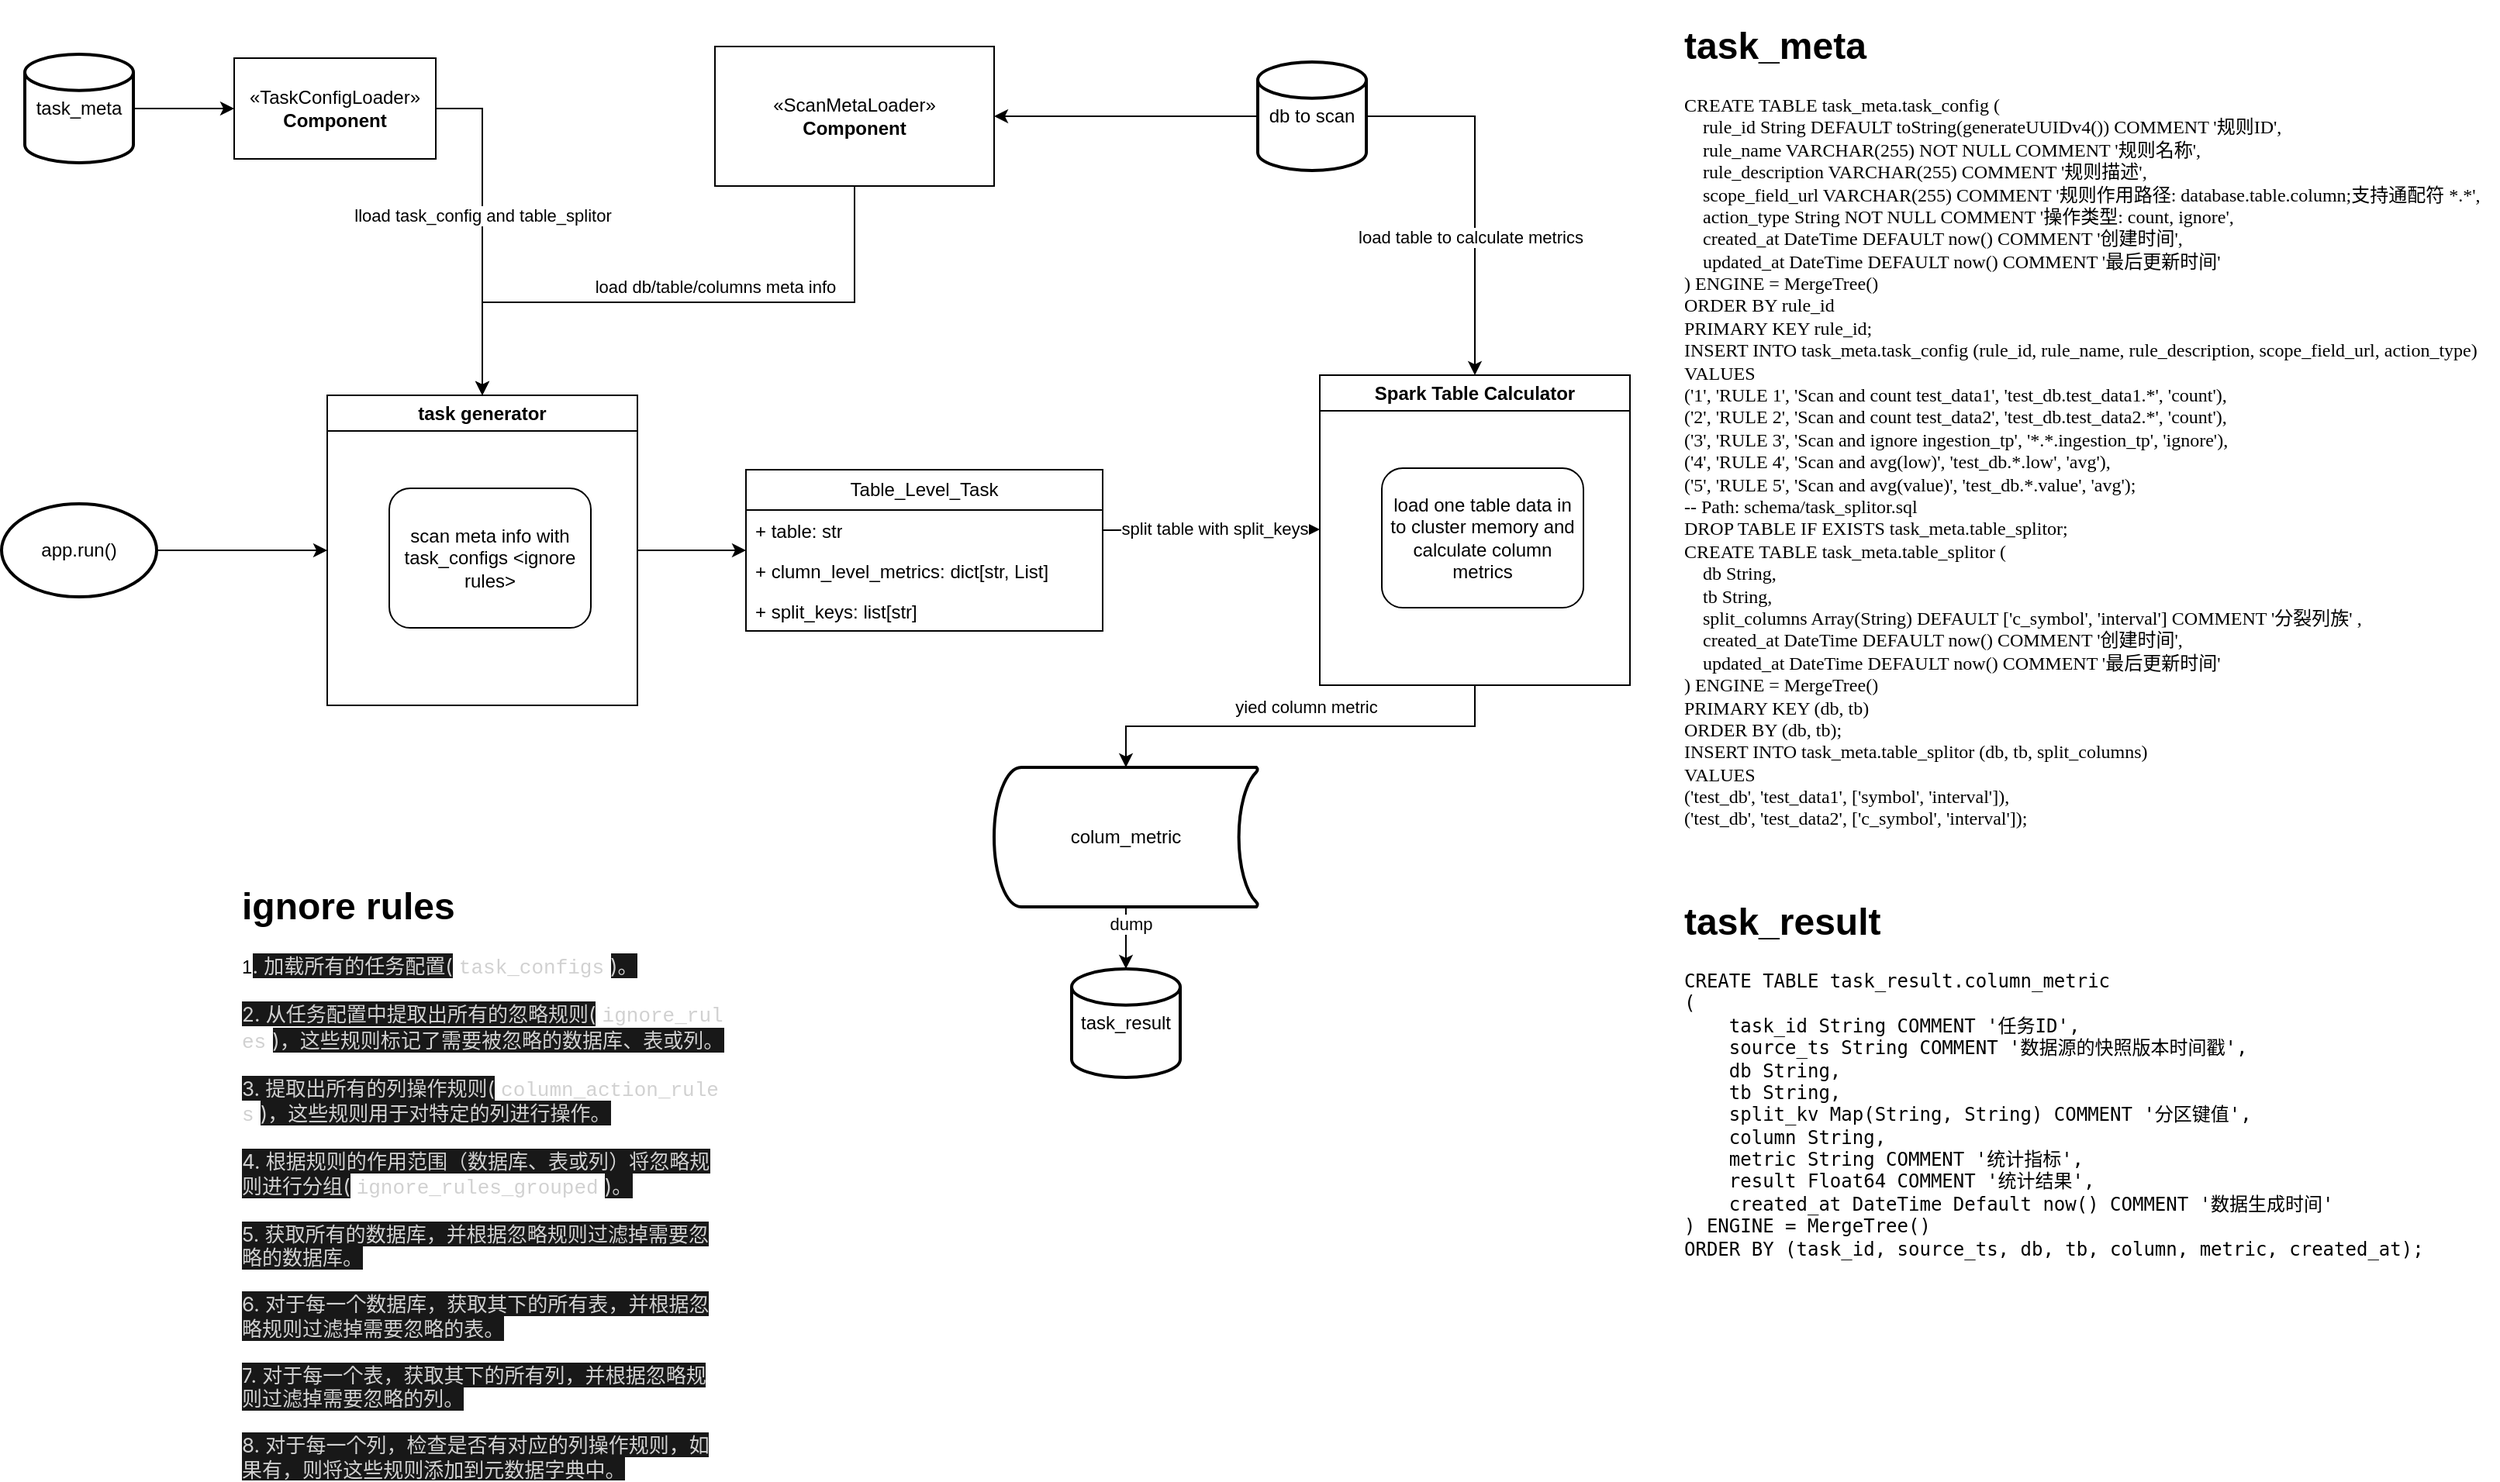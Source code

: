 <mxfile version="22.1.5" type="github">
  <diagram id="C5RBs43oDa-KdzZeNtuy" name="Page-1">
    <mxGraphModel dx="1467" dy="800" grid="1" gridSize="10" guides="1" tooltips="1" connect="1" arrows="1" fold="1" page="1" pageScale="1" pageWidth="1654" pageHeight="2336" math="0" shadow="0">
      <root>
        <mxCell id="WIyWlLk6GJQsqaUBKTNV-0" />
        <mxCell id="WIyWlLk6GJQsqaUBKTNV-1" parent="WIyWlLk6GJQsqaUBKTNV-0" />
        <mxCell id="-YLz3ERWtDPP97lk-IGL-17" style="edgeStyle=orthogonalEdgeStyle;rounded=0;orthogonalLoop=1;jettySize=auto;html=1;exitX=1;exitY=0.5;exitDx=0;exitDy=0;exitPerimeter=0;entryX=0;entryY=0.5;entryDx=0;entryDy=0;" edge="1" parent="WIyWlLk6GJQsqaUBKTNV-1" source="-YLz3ERWtDPP97lk-IGL-0" target="-YLz3ERWtDPP97lk-IGL-15">
          <mxGeometry relative="1" as="geometry" />
        </mxCell>
        <mxCell id="-YLz3ERWtDPP97lk-IGL-0" value="task_meta" style="strokeWidth=2;html=1;shape=mxgraph.flowchart.database;whiteSpace=wrap;" vertex="1" parent="WIyWlLk6GJQsqaUBKTNV-1">
          <mxGeometry x="55" y="70" width="70" height="70" as="geometry" />
        </mxCell>
        <mxCell id="-YLz3ERWtDPP97lk-IGL-26" style="edgeStyle=orthogonalEdgeStyle;rounded=0;orthogonalLoop=1;jettySize=auto;html=1;exitX=0;exitY=0.5;exitDx=0;exitDy=0;exitPerimeter=0;entryX=1;entryY=0.5;entryDx=0;entryDy=0;" edge="1" parent="WIyWlLk6GJQsqaUBKTNV-1" source="-YLz3ERWtDPP97lk-IGL-1" target="-YLz3ERWtDPP97lk-IGL-21">
          <mxGeometry relative="1" as="geometry" />
        </mxCell>
        <mxCell id="-YLz3ERWtDPP97lk-IGL-45" style="edgeStyle=orthogonalEdgeStyle;rounded=0;orthogonalLoop=1;jettySize=auto;html=1;exitX=1;exitY=0.5;exitDx=0;exitDy=0;exitPerimeter=0;entryX=0.5;entryY=0;entryDx=0;entryDy=0;" edge="1" parent="WIyWlLk6GJQsqaUBKTNV-1" source="-YLz3ERWtDPP97lk-IGL-1" target="-YLz3ERWtDPP97lk-IGL-43">
          <mxGeometry relative="1" as="geometry" />
        </mxCell>
        <mxCell id="-YLz3ERWtDPP97lk-IGL-53" value="load table to calculate metrics" style="edgeLabel;html=1;align=center;verticalAlign=middle;resizable=0;points=[];" vertex="1" connectable="0" parent="-YLz3ERWtDPP97lk-IGL-45">
          <mxGeometry x="0.243" y="-3" relative="1" as="geometry">
            <mxPoint as="offset" />
          </mxGeometry>
        </mxCell>
        <mxCell id="-YLz3ERWtDPP97lk-IGL-1" value="db to scan" style="strokeWidth=2;html=1;shape=mxgraph.flowchart.database;whiteSpace=wrap;" vertex="1" parent="WIyWlLk6GJQsqaUBKTNV-1">
          <mxGeometry x="850" y="75" width="70" height="70" as="geometry" />
        </mxCell>
        <mxCell id="-YLz3ERWtDPP97lk-IGL-2" value="task_result" style="strokeWidth=2;html=1;shape=mxgraph.flowchart.database;whiteSpace=wrap;" vertex="1" parent="WIyWlLk6GJQsqaUBKTNV-1">
          <mxGeometry x="730" y="660" width="70" height="70" as="geometry" />
        </mxCell>
        <mxCell id="-YLz3ERWtDPP97lk-IGL-4" style="edgeStyle=orthogonalEdgeStyle;rounded=0;orthogonalLoop=1;jettySize=auto;html=1;exitX=1;exitY=0.5;exitDx=0;exitDy=0;exitPerimeter=0;entryX=0;entryY=0.5;entryDx=0;entryDy=0;" edge="1" parent="WIyWlLk6GJQsqaUBKTNV-1" source="-YLz3ERWtDPP97lk-IGL-3" target="-YLz3ERWtDPP97lk-IGL-5">
          <mxGeometry relative="1" as="geometry">
            <mxPoint x="240" y="330" as="targetPoint" />
          </mxGeometry>
        </mxCell>
        <mxCell id="-YLz3ERWtDPP97lk-IGL-3" value="app.run()" style="strokeWidth=2;html=1;shape=mxgraph.flowchart.start_1;whiteSpace=wrap;" vertex="1" parent="WIyWlLk6GJQsqaUBKTNV-1">
          <mxGeometry x="40" y="360" width="100" height="60" as="geometry" />
        </mxCell>
        <mxCell id="-YLz3ERWtDPP97lk-IGL-52" style="edgeStyle=orthogonalEdgeStyle;rounded=0;orthogonalLoop=1;jettySize=auto;html=1;exitX=1;exitY=0.5;exitDx=0;exitDy=0;entryX=0;entryY=0.5;entryDx=0;entryDy=0;" edge="1" parent="WIyWlLk6GJQsqaUBKTNV-1" source="-YLz3ERWtDPP97lk-IGL-5" target="-YLz3ERWtDPP97lk-IGL-33">
          <mxGeometry relative="1" as="geometry" />
        </mxCell>
        <mxCell id="-YLz3ERWtDPP97lk-IGL-5" value="task generator" style="swimlane;whiteSpace=wrap;html=1;" vertex="1" parent="WIyWlLk6GJQsqaUBKTNV-1">
          <mxGeometry x="250" y="290" width="200" height="200" as="geometry" />
        </mxCell>
        <mxCell id="-YLz3ERWtDPP97lk-IGL-10" value="scan meta info with task_configs &amp;lt;ignore rules&amp;gt;" style="rounded=1;whiteSpace=wrap;html=1;" vertex="1" parent="-YLz3ERWtDPP97lk-IGL-5">
          <mxGeometry x="40" y="60" width="130" height="90" as="geometry" />
        </mxCell>
        <mxCell id="-YLz3ERWtDPP97lk-IGL-18" style="edgeStyle=orthogonalEdgeStyle;rounded=0;orthogonalLoop=1;jettySize=auto;html=1;exitX=1;exitY=0.5;exitDx=0;exitDy=0;" edge="1" parent="WIyWlLk6GJQsqaUBKTNV-1" source="-YLz3ERWtDPP97lk-IGL-15" target="-YLz3ERWtDPP97lk-IGL-5">
          <mxGeometry relative="1" as="geometry" />
        </mxCell>
        <mxCell id="-YLz3ERWtDPP97lk-IGL-20" value="lload task_config and table_splitor" style="edgeLabel;html=1;align=center;verticalAlign=middle;resizable=0;points=[];" vertex="1" connectable="0" parent="-YLz3ERWtDPP97lk-IGL-18">
          <mxGeometry x="-0.081" relative="1" as="geometry">
            <mxPoint as="offset" />
          </mxGeometry>
        </mxCell>
        <mxCell id="-YLz3ERWtDPP97lk-IGL-15" value="«TaskConfigLoader»&lt;br&gt;&lt;b&gt;Component&lt;/b&gt;" style="html=1;dropTarget=0;whiteSpace=wrap;" vertex="1" parent="WIyWlLk6GJQsqaUBKTNV-1">
          <mxGeometry x="190" y="72.5" width="130" height="65" as="geometry" />
        </mxCell>
        <mxCell id="-YLz3ERWtDPP97lk-IGL-23" style="edgeStyle=orthogonalEdgeStyle;rounded=0;orthogonalLoop=1;jettySize=auto;html=1;exitX=0.5;exitY=1;exitDx=0;exitDy=0;entryX=0.5;entryY=0;entryDx=0;entryDy=0;" edge="1" parent="WIyWlLk6GJQsqaUBKTNV-1" source="-YLz3ERWtDPP97lk-IGL-21" target="-YLz3ERWtDPP97lk-IGL-5">
          <mxGeometry relative="1" as="geometry">
            <Array as="points">
              <mxPoint x="590" y="230" />
              <mxPoint x="350" y="230" />
            </Array>
          </mxGeometry>
        </mxCell>
        <mxCell id="-YLz3ERWtDPP97lk-IGL-24" value="load db/table/columns meta info" style="edgeLabel;html=1;align=center;verticalAlign=middle;resizable=0;points=[];" vertex="1" connectable="0" parent="-YLz3ERWtDPP97lk-IGL-23">
          <mxGeometry x="-0.131" y="-1" relative="1" as="geometry">
            <mxPoint x="-2" y="-9" as="offset" />
          </mxGeometry>
        </mxCell>
        <mxCell id="-YLz3ERWtDPP97lk-IGL-21" value="«ScanMetaLoader»&lt;br&gt;&lt;b&gt;Component&lt;/b&gt;" style="html=1;dropTarget=0;whiteSpace=wrap;" vertex="1" parent="WIyWlLk6GJQsqaUBKTNV-1">
          <mxGeometry x="500" y="65" width="180" height="90" as="geometry" />
        </mxCell>
        <mxCell id="-YLz3ERWtDPP97lk-IGL-33" value="Table_Level_Task" style="swimlane;fontStyle=0;childLayout=stackLayout;horizontal=1;startSize=26;fillColor=none;horizontalStack=0;resizeParent=1;resizeParentMax=0;resizeLast=0;collapsible=1;marginBottom=0;whiteSpace=wrap;html=1;" vertex="1" parent="WIyWlLk6GJQsqaUBKTNV-1">
          <mxGeometry x="520" y="338" width="230" height="104" as="geometry" />
        </mxCell>
        <mxCell id="-YLz3ERWtDPP97lk-IGL-35" value="+ table: str" style="text;strokeColor=none;fillColor=none;align=left;verticalAlign=top;spacingLeft=4;spacingRight=4;overflow=hidden;rotatable=0;points=[[0,0.5],[1,0.5]];portConstraint=eastwest;whiteSpace=wrap;html=1;" vertex="1" parent="-YLz3ERWtDPP97lk-IGL-33">
          <mxGeometry y="26" width="230" height="26" as="geometry" />
        </mxCell>
        <mxCell id="-YLz3ERWtDPP97lk-IGL-38" value="+ clumn_level_metrics: dict[str, List]" style="text;strokeColor=none;fillColor=none;align=left;verticalAlign=top;spacingLeft=4;spacingRight=4;overflow=hidden;rotatable=0;points=[[0,0.5],[1,0.5]];portConstraint=eastwest;whiteSpace=wrap;html=1;" vertex="1" parent="-YLz3ERWtDPP97lk-IGL-33">
          <mxGeometry y="52" width="230" height="26" as="geometry" />
        </mxCell>
        <mxCell id="-YLz3ERWtDPP97lk-IGL-36" value="+ split_keys: list[str]" style="text;strokeColor=none;fillColor=none;align=left;verticalAlign=top;spacingLeft=4;spacingRight=4;overflow=hidden;rotatable=0;points=[[0,0.5],[1,0.5]];portConstraint=eastwest;whiteSpace=wrap;html=1;" vertex="1" parent="-YLz3ERWtDPP97lk-IGL-33">
          <mxGeometry y="78" width="230" height="26" as="geometry" />
        </mxCell>
        <mxCell id="-YLz3ERWtDPP97lk-IGL-49" style="edgeStyle=orthogonalEdgeStyle;rounded=0;orthogonalLoop=1;jettySize=auto;html=1;exitX=0.5;exitY=1;exitDx=0;exitDy=0;" edge="1" parent="WIyWlLk6GJQsqaUBKTNV-1" source="-YLz3ERWtDPP97lk-IGL-43" target="-YLz3ERWtDPP97lk-IGL-47">
          <mxGeometry relative="1" as="geometry" />
        </mxCell>
        <mxCell id="-YLz3ERWtDPP97lk-IGL-54" value="yied column metric" style="edgeLabel;html=1;align=center;verticalAlign=middle;resizable=0;points=[];" vertex="1" connectable="0" parent="-YLz3ERWtDPP97lk-IGL-49">
          <mxGeometry x="-0.351" y="1" relative="1" as="geometry">
            <mxPoint x="-46" y="-14" as="offset" />
          </mxGeometry>
        </mxCell>
        <mxCell id="-YLz3ERWtDPP97lk-IGL-43" value="Spark Table Calculator" style="swimlane;whiteSpace=wrap;html=1;" vertex="1" parent="WIyWlLk6GJQsqaUBKTNV-1">
          <mxGeometry x="890" y="277" width="200" height="200" as="geometry" />
        </mxCell>
        <mxCell id="-YLz3ERWtDPP97lk-IGL-44" value="load one table data in to cluster memory and calculate column metrics" style="rounded=1;whiteSpace=wrap;html=1;" vertex="1" parent="-YLz3ERWtDPP97lk-IGL-43">
          <mxGeometry x="40" y="60" width="130" height="90" as="geometry" />
        </mxCell>
        <mxCell id="-YLz3ERWtDPP97lk-IGL-47" value="colum_metric" style="strokeWidth=2;html=1;shape=mxgraph.flowchart.stored_data;whiteSpace=wrap;" vertex="1" parent="WIyWlLk6GJQsqaUBKTNV-1">
          <mxGeometry x="680" y="530" width="170" height="90" as="geometry" />
        </mxCell>
        <mxCell id="-YLz3ERWtDPP97lk-IGL-56" style="edgeStyle=orthogonalEdgeStyle;rounded=0;orthogonalLoop=1;jettySize=auto;html=1;exitX=1;exitY=0.5;exitDx=0;exitDy=0;" edge="1" parent="WIyWlLk6GJQsqaUBKTNV-1" source="-YLz3ERWtDPP97lk-IGL-35">
          <mxGeometry relative="1" as="geometry">
            <mxPoint x="890" y="376.5" as="targetPoint" />
            <mxPoint x="800" y="377" as="sourcePoint" />
          </mxGeometry>
        </mxCell>
        <mxCell id="-YLz3ERWtDPP97lk-IGL-57" value="split table with split_keys" style="edgeLabel;html=1;align=center;verticalAlign=middle;resizable=0;points=[];" vertex="1" connectable="0" parent="-YLz3ERWtDPP97lk-IGL-56">
          <mxGeometry x="0.029" y="1" relative="1" as="geometry">
            <mxPoint as="offset" />
          </mxGeometry>
        </mxCell>
        <mxCell id="-YLz3ERWtDPP97lk-IGL-61" value="&lt;h1&gt;task_meta&lt;/h1&gt;&lt;pre style=&quot;&quot;&gt;&lt;font style=&quot;font-size: 12px;&quot; face=&quot;Georgia&quot;&gt;CREATE TABLE task_meta.task_config (&lt;br&gt;&lt;/font&gt;&lt;font style=&quot;font-size: 12px;&quot; face=&quot;Georgia&quot;&gt;&amp;nbsp; &amp;nbsp; rule_id String DEFAULT toString(generateUUIDv4()) COMMENT &#39;规则ID&#39;,&lt;br&gt;&lt;/font&gt;&lt;font style=&quot;font-size: 12px;&quot; face=&quot;Georgia&quot;&gt;&amp;nbsp; &amp;nbsp; rule_name VARCHAR(255) NOT NULL COMMENT &#39;规则名称&#39;,&lt;br&gt;&lt;/font&gt;&lt;font style=&quot;font-size: 12px;&quot; face=&quot;Georgia&quot;&gt;&amp;nbsp; &amp;nbsp; rule_description VARCHAR(255) COMMENT &#39;规则描述&#39;,&lt;br&gt;&lt;/font&gt;&lt;font style=&quot;font-size: 12px;&quot; face=&quot;Georgia&quot;&gt;&amp;nbsp; &amp;nbsp; scope_field_url VARCHAR(255) COMMENT &#39;规则作用路径: database.table.column;支持通配符 *.*&#39;,&lt;br&gt;&lt;/font&gt;&lt;font style=&quot;font-size: 12px;&quot; face=&quot;Georgia&quot;&gt;&amp;nbsp; &amp;nbsp; action_type String NOT NULL COMMENT &#39;操作类型: count, ignore&#39;,&lt;br&gt;&lt;/font&gt;&lt;font style=&quot;font-size: 12px;&quot; face=&quot;Georgia&quot;&gt;&amp;nbsp; &amp;nbsp; created_at DateTime DEFAULT now() COMMENT &#39;创建时间&#39;,&lt;br&gt;&lt;/font&gt;&lt;font style=&quot;font-size: 12px;&quot; face=&quot;Georgia&quot;&gt;&amp;nbsp; &amp;nbsp; updated_at DateTime DEFAULT now() COMMENT &#39;最后更新时间&#39;&lt;br&gt;&lt;/font&gt;&lt;font style=&quot;font-size: 12px;&quot; face=&quot;Georgia&quot;&gt;) ENGINE = MergeTree()&lt;br&gt;&lt;/font&gt;&lt;font style=&quot;font-size: 12px;&quot; face=&quot;Georgia&quot;&gt;ORDER BY rule_id&lt;br&gt;&lt;/font&gt;&lt;font style=&quot;font-size: 12px;&quot; face=&quot;Georgia&quot;&gt;PRIMARY KEY rule_id;&lt;br&gt;&lt;/font&gt;&lt;font style=&quot;font-size: 12px;&quot; face=&quot;Georgia&quot;&gt;INSERT INTO task_meta.task_config (rule_id, rule_name, rule_description, scope_field_url, action_type)&lt;br&gt;&lt;/font&gt;&lt;font style=&quot;font-size: 12px;&quot; face=&quot;Georgia&quot;&gt;VALUES&amp;nbsp;&lt;br&gt;&lt;/font&gt;&lt;font style=&quot;font-size: 12px;&quot; face=&quot;Georgia&quot;&gt;(&#39;1&#39;, &#39;RULE 1&#39;, &#39;Scan and count test_data1&#39;, &#39;test_db.test_data1.*&#39;, &#39;count&#39;),&lt;br&gt;&lt;/font&gt;&lt;font style=&quot;font-size: 12px;&quot; face=&quot;Georgia&quot;&gt;(&#39;2&#39;, &#39;RULE 2&#39;, &#39;Scan and count test_data2&#39;, &#39;test_db.test_data2.*&#39;, &#39;count&#39;),&lt;br&gt;&lt;/font&gt;&lt;font style=&quot;font-size: 12px;&quot; face=&quot;Georgia&quot;&gt;(&#39;3&#39;, &#39;RULE 3&#39;, &#39;Scan and ignore ingestion_tp&#39;, &#39;*.*.ingestion_tp&#39;, &#39;ignore&#39;),&lt;br&gt;&lt;/font&gt;&lt;font style=&quot;font-size: 12px;&quot; face=&quot;Georgia&quot;&gt;(&#39;4&#39;, &#39;RULE 4&#39;, &#39;Scan and avg(low)&#39;, &#39;test_db.*.low&#39;, &#39;avg&#39;),&lt;br&gt;&lt;/font&gt;&lt;font style=&quot;font-size: 12px;&quot; face=&quot;Georgia&quot;&gt;(&#39;5&#39;, &#39;RULE 5&#39;, &#39;Scan and avg(value)&#39;, &#39;test_db.*.value&#39;, &#39;avg&#39;);&lt;br&gt;&lt;/font&gt;&lt;font style=&quot;font-size: 12px;&quot; face=&quot;Georgia&quot;&gt;-- Path: schema/task_splitor.sql&lt;br&gt;&lt;/font&gt;&lt;font style=&quot;font-size: 12px;&quot; face=&quot;Georgia&quot;&gt;DROP TABLE IF EXISTS task_meta.table_splitor;&lt;br&gt;&lt;/font&gt;&lt;font style=&quot;font-size: 12px;&quot; face=&quot;Georgia&quot;&gt;CREATE TABLE task_meta.table_splitor (&lt;br&gt;&lt;/font&gt;&lt;font style=&quot;font-size: 12px;&quot; face=&quot;Georgia&quot;&gt;&amp;nbsp; &amp;nbsp; db String,&lt;br&gt;&lt;/font&gt;&lt;font style=&quot;font-size: 12px;&quot; face=&quot;Georgia&quot;&gt;&amp;nbsp; &amp;nbsp; tb String,&lt;br&gt;&lt;/font&gt;&lt;font style=&quot;font-size: 12px;&quot; face=&quot;Georgia&quot;&gt;&amp;nbsp; &amp;nbsp; split_columns Array(String) DEFAULT [&#39;c_symbol&#39;, &#39;interval&#39;] COMMENT &#39;分裂列族&#39; ,&lt;br&gt;&lt;/font&gt;&lt;font style=&quot;font-size: 12px;&quot; face=&quot;Georgia&quot;&gt;&amp;nbsp; &amp;nbsp; created_at DateTime DEFAULT now() COMMENT &#39;创建时间&#39;,&lt;br&gt;&lt;/font&gt;&lt;font style=&quot;font-size: 12px;&quot; face=&quot;Georgia&quot;&gt;&amp;nbsp; &amp;nbsp; updated_at DateTime DEFAULT now() COMMENT &#39;最后更新时间&#39;&lt;br&gt;&lt;/font&gt;&lt;font style=&quot;font-size: 12px;&quot; face=&quot;Georgia&quot;&gt;) ENGINE = MergeTree()&lt;br&gt;&lt;/font&gt;&lt;font style=&quot;font-size: 12px;&quot; face=&quot;Georgia&quot;&gt;PRIMARY KEY (db, tb)&lt;br&gt;&lt;/font&gt;&lt;font style=&quot;font-size: 12px;&quot; face=&quot;Georgia&quot;&gt;ORDER BY (db, tb);&lt;br&gt;&lt;/font&gt;&lt;font style=&quot;font-size: 12px;&quot; face=&quot;Georgia&quot;&gt;INSERT INTO task_meta.table_splitor (db, tb, split_columns)&lt;br&gt;&lt;/font&gt;&lt;font style=&quot;font-size: 12px;&quot; face=&quot;Georgia&quot;&gt;VALUES&amp;nbsp;&lt;br&gt;&lt;/font&gt;&lt;font style=&quot;font-size: 12px;&quot; face=&quot;Georgia&quot;&gt;(&#39;test_db&#39;, &#39;test_data1&#39;, [&#39;symbol&#39;, &#39;interval&#39;]),&lt;br&gt;&lt;/font&gt;&lt;font style=&quot;font-size: 12px;&quot; face=&quot;Georgia&quot;&gt;(&#39;test_db&#39;, &#39;test_data2&#39;, [&#39;c_symbol&#39;, &#39;interval&#39;]);&lt;/font&gt;&lt;/pre&gt;" style="text;html=1;strokeColor=none;fillColor=none;spacing=5;spacingTop=-20;whiteSpace=wrap;overflow=hidden;rounded=0;" vertex="1" parent="WIyWlLk6GJQsqaUBKTNV-1">
          <mxGeometry x="1120" y="45" width="530" height="545" as="geometry" />
        </mxCell>
        <mxCell id="-YLz3ERWtDPP97lk-IGL-62" value="&lt;h1&gt;task_result&lt;/h1&gt;&lt;pre&gt;CREATE TABLE task_result.column_metric&lt;br&gt;(&lt;br&gt;&amp;nbsp; &amp;nbsp; task_id String COMMENT &#39;任务ID&#39;,&lt;br&gt;&amp;nbsp; &amp;nbsp; source_ts String COMMENT &#39;数据源的快照版本时间戳&#39;,&lt;br&gt;&amp;nbsp; &amp;nbsp; db String,&lt;br&gt;&amp;nbsp; &amp;nbsp; tb String,&lt;br&gt;&amp;nbsp; &amp;nbsp; split_kv Map(String, String) COMMENT &#39;分区键值&#39;,&lt;br&gt;&amp;nbsp; &amp;nbsp; column String,&lt;br&gt;&amp;nbsp; &amp;nbsp; metric String COMMENT &#39;统计指标&#39;,&lt;br&gt;&amp;nbsp; &amp;nbsp; result Float64 COMMENT &#39;统计结果&#39;,&lt;br&gt;&amp;nbsp; &amp;nbsp; created_at DateTime Default now() COMMENT &#39;数据生成时间&#39;&lt;br&gt;) ENGINE = MergeTree()&lt;br&gt;ORDER BY (task_id, source_ts, db, tb, column, metric, created_at);&lt;/pre&gt;" style="text;html=1;strokeColor=none;fillColor=none;spacing=5;spacingTop=-20;whiteSpace=wrap;overflow=hidden;rounded=0;" vertex="1" parent="WIyWlLk6GJQsqaUBKTNV-1">
          <mxGeometry x="1120" y="610" width="500" height="240" as="geometry" />
        </mxCell>
        <mxCell id="-YLz3ERWtDPP97lk-IGL-63" style="edgeStyle=orthogonalEdgeStyle;rounded=0;orthogonalLoop=1;jettySize=auto;html=1;exitX=0.5;exitY=1;exitDx=0;exitDy=0;exitPerimeter=0;entryX=0.5;entryY=0;entryDx=0;entryDy=0;entryPerimeter=0;" edge="1" parent="WIyWlLk6GJQsqaUBKTNV-1" source="-YLz3ERWtDPP97lk-IGL-47" target="-YLz3ERWtDPP97lk-IGL-2">
          <mxGeometry relative="1" as="geometry" />
        </mxCell>
        <mxCell id="-YLz3ERWtDPP97lk-IGL-64" value="dump&lt;br&gt;" style="edgeLabel;html=1;align=center;verticalAlign=middle;resizable=0;points=[];" vertex="1" connectable="0" parent="-YLz3ERWtDPP97lk-IGL-63">
          <mxGeometry x="-0.45" y="3" relative="1" as="geometry">
            <mxPoint as="offset" />
          </mxGeometry>
        </mxCell>
        <mxCell id="-YLz3ERWtDPP97lk-IGL-65" value="&lt;h1&gt;ignore rules&lt;/h1&gt;&lt;p&gt;1&lt;span data-darkreader-inline-bgcolor=&quot;&quot; data-darkreader-inline-color=&quot;&quot; style=&quot;color: rgb(209, 209, 209); font-family: -apple-system, &amp;quot;system-ui&amp;quot;, sans-serif; font-size: 13px; background-color: rgb(24, 24, 24); --darkreader-inline-color: #cbc6c0; --darkreader-inline-bgcolor: #121414;&quot;&gt;. 加&lt;/span&gt;&lt;span data-darkreader-inline-bgcolor=&quot;&quot; data-darkreader-inline-color=&quot;&quot; style=&quot;color: rgb(209, 209, 209); font-family: -apple-system, &amp;quot;system-ui&amp;quot;, sans-serif; font-size: 13px; background-color: rgb(24, 24, 24); --darkreader-inline-color: #cbc6c0; --darkreader-inline-bgcolor: #121414;&quot;&gt;载&lt;/span&gt;&lt;span data-darkreader-inline-bgcolor=&quot;&quot; data-darkreader-inline-color=&quot;&quot; style=&quot;color: rgb(209, 209, 209); font-family: -apple-system, &amp;quot;system-ui&amp;quot;, sans-serif; font-size: 13px; background-color: rgb(24, 24, 24); --darkreader-inline-color: #cbc6c0; --darkreader-inline-bgcolor: #121414;&quot;&gt;所有&lt;/span&gt;&lt;span data-darkreader-inline-bgcolor=&quot;&quot; data-darkreader-inline-color=&quot;&quot; style=&quot;color: rgb(209, 209, 209); font-family: -apple-system, &amp;quot;system-ui&amp;quot;, sans-serif; font-size: 13px; background-color: rgb(24, 24, 24); --darkreader-inline-color: #cbc6c0; --darkreader-inline-bgcolor: #121414;&quot;&gt;的&lt;/span&gt;&lt;span data-darkreader-inline-bgcolor=&quot;&quot; data-darkreader-inline-color=&quot;&quot; style=&quot;color: rgb(209, 209, 209); font-family: -apple-system, &amp;quot;system-ui&amp;quot;, sans-serif; font-size: 13px; background-color: rgb(24, 24, 24); --darkreader-inline-color: #cbc6c0; --darkreader-inline-bgcolor: #121414;&quot;&gt;任务&lt;/span&gt;&lt;span data-darkreader-inline-bgcolor=&quot;&quot; data-darkreader-inline-color=&quot;&quot; style=&quot;color: rgb(209, 209, 209); font-family: -apple-system, &amp;quot;system-ui&amp;quot;, sans-serif; font-size: 13px; background-color: rgb(24, 24, 24); --darkreader-inline-color: #cbc6c0; --darkreader-inline-bgcolor: #121414;&quot;&gt;配置&lt;/span&gt;&lt;span data-darkreader-inline-bgcolor=&quot;&quot; data-darkreader-inline-color=&quot;&quot; style=&quot;color: rgb(209, 209, 209); font-family: -apple-system, &amp;quot;system-ui&amp;quot;, sans-serif; font-size: 13px; background-color: rgb(24, 24, 24); --darkreader-inline-color: #cbc6c0; --darkreader-inline-bgcolor: #121414;&quot;&gt;(&lt;/span&gt;&lt;span data-darkreader-inline-bgcolor=&quot;&quot; data-darkreader-inline-color=&quot;&quot; style=&quot;color: rgb(209, 209, 209); font-size: 13px; background-color: var(--vscode-textCodeBlock-background); border-radius: 4px; padding: 1px 4px; word-break: break-all; font-family: Menlo, Monaco, &amp;quot;Courier New&amp;quot;, monospace; --darkreader-inline-color: #cbc6c0; --darkreader-inline-bgcolor: var(--darkreader-bg--vscode-textCodeBlock-background);&quot;&gt;task_configs&lt;/span&gt;&lt;span data-darkreader-inline-bgcolor=&quot;&quot; data-darkreader-inline-color=&quot;&quot; style=&quot;color: rgb(209, 209, 209); font-family: -apple-system, &amp;quot;system-ui&amp;quot;, sans-serif; font-size: 13px; background-color: rgb(24, 24, 24); --darkreader-inline-color: #cbc6c0; --darkreader-inline-bgcolor: #121414;&quot;&gt;)。&lt;/span&gt;&lt;br data-darkreader-inline-bgcolor=&quot;&quot; data-darkreader-inline-color=&quot;&quot; style=&quot;color: rgb(209, 209, 209); font-family: -apple-system, &amp;quot;system-ui&amp;quot;, sans-serif; font-size: 13px; background-color: rgb(24, 24, 24); --darkreader-inline-color: #cbc6c0; --darkreader-inline-bgcolor: #121414;&quot;&gt;&lt;br data-darkreader-inline-bgcolor=&quot;&quot; data-darkreader-inline-color=&quot;&quot; style=&quot;color: rgb(209, 209, 209); font-family: -apple-system, &amp;quot;system-ui&amp;quot;, sans-serif; font-size: 13px; background-color: rgb(24, 24, 24); --darkreader-inline-color: #cbc6c0; --darkreader-inline-bgcolor: #121414;&quot;&gt;&lt;span data-darkreader-inline-bgcolor=&quot;&quot; data-darkreader-inline-color=&quot;&quot; style=&quot;color: rgb(209, 209, 209); font-family: -apple-system, &amp;quot;system-ui&amp;quot;, sans-serif; font-size: 13px; background-color: rgb(24, 24, 24); --darkreader-inline-color: #cbc6c0; --darkreader-inline-bgcolor: #121414;&quot;&gt;2&lt;/span&gt;&lt;span data-darkreader-inline-bgcolor=&quot;&quot; data-darkreader-inline-color=&quot;&quot; style=&quot;color: rgb(209, 209, 209); font-family: -apple-system, &amp;quot;system-ui&amp;quot;, sans-serif; font-size: 13px; background-color: rgb(24, 24, 24); --darkreader-inline-color: #cbc6c0; --darkreader-inline-bgcolor: #121414;&quot;&gt;.&lt;/span&gt;&lt;span data-darkreader-inline-bgcolor=&quot;&quot; data-darkreader-inline-color=&quot;&quot; style=&quot;color: rgb(209, 209, 209); font-family: -apple-system, &amp;quot;system-ui&amp;quot;, sans-serif; font-size: 13px; background-color: rgb(24, 24, 24); --darkreader-inline-color: #cbc6c0; --darkreader-inline-bgcolor: #121414;&quot;&gt;&amp;nbsp;从&lt;/span&gt;&lt;span data-darkreader-inline-bgcolor=&quot;&quot; data-darkreader-inline-color=&quot;&quot; style=&quot;color: rgb(209, 209, 209); font-family: -apple-system, &amp;quot;system-ui&amp;quot;, sans-serif; font-size: 13px; background-color: rgb(24, 24, 24); --darkreader-inline-color: #cbc6c0; --darkreader-inline-bgcolor: #121414;&quot;&gt;任务&lt;/span&gt;&lt;span data-darkreader-inline-bgcolor=&quot;&quot; data-darkreader-inline-color=&quot;&quot; style=&quot;color: rgb(209, 209, 209); font-family: -apple-system, &amp;quot;system-ui&amp;quot;, sans-serif; font-size: 13px; background-color: rgb(24, 24, 24); --darkreader-inline-color: #cbc6c0; --darkreader-inline-bgcolor: #121414;&quot;&gt;配置&lt;/span&gt;&lt;span data-darkreader-inline-bgcolor=&quot;&quot; data-darkreader-inline-color=&quot;&quot; style=&quot;color: rgb(209, 209, 209); font-family: -apple-system, &amp;quot;system-ui&amp;quot;, sans-serif; font-size: 13px; background-color: rgb(24, 24, 24); --darkreader-inline-color: #cbc6c0; --darkreader-inline-bgcolor: #121414;&quot;&gt;中&lt;/span&gt;&lt;span data-darkreader-inline-bgcolor=&quot;&quot; data-darkreader-inline-color=&quot;&quot; style=&quot;color: rgb(209, 209, 209); font-family: -apple-system, &amp;quot;system-ui&amp;quot;, sans-serif; font-size: 13px; background-color: rgb(24, 24, 24); --darkreader-inline-color: #cbc6c0; --darkreader-inline-bgcolor: #121414;&quot;&gt;提&lt;/span&gt;&lt;span data-darkreader-inline-bgcolor=&quot;&quot; data-darkreader-inline-color=&quot;&quot; style=&quot;color: rgb(209, 209, 209); font-family: -apple-system, &amp;quot;system-ui&amp;quot;, sans-serif; font-size: 13px; background-color: rgb(24, 24, 24); --darkreader-inline-color: #cbc6c0; --darkreader-inline-bgcolor: #121414;&quot;&gt;取&lt;/span&gt;&lt;span data-darkreader-inline-bgcolor=&quot;&quot; data-darkreader-inline-color=&quot;&quot; style=&quot;color: rgb(209, 209, 209); font-family: -apple-system, &amp;quot;system-ui&amp;quot;, sans-serif; font-size: 13px; background-color: rgb(24, 24, 24); --darkreader-inline-color: #cbc6c0; --darkreader-inline-bgcolor: #121414;&quot;&gt;出&lt;/span&gt;&lt;span data-darkreader-inline-bgcolor=&quot;&quot; data-darkreader-inline-color=&quot;&quot; style=&quot;color: rgb(209, 209, 209); font-family: -apple-system, &amp;quot;system-ui&amp;quot;, sans-serif; font-size: 13px; background-color: rgb(24, 24, 24); --darkreader-inline-color: #cbc6c0; --darkreader-inline-bgcolor: #121414;&quot;&gt;所有&lt;/span&gt;&lt;span data-darkreader-inline-bgcolor=&quot;&quot; data-darkreader-inline-color=&quot;&quot; style=&quot;color: rgb(209, 209, 209); font-family: -apple-system, &amp;quot;system-ui&amp;quot;, sans-serif; font-size: 13px; background-color: rgb(24, 24, 24); --darkreader-inline-color: #cbc6c0; --darkreader-inline-bgcolor: #121414;&quot;&gt;的&lt;/span&gt;&lt;span data-darkreader-inline-bgcolor=&quot;&quot; data-darkreader-inline-color=&quot;&quot; style=&quot;color: rgb(209, 209, 209); font-family: -apple-system, &amp;quot;system-ui&amp;quot;, sans-serif; font-size: 13px; background-color: rgb(24, 24, 24); --darkreader-inline-color: #cbc6c0; --darkreader-inline-bgcolor: #121414;&quot;&gt;忽&lt;/span&gt;&lt;span data-darkreader-inline-bgcolor=&quot;&quot; data-darkreader-inline-color=&quot;&quot; style=&quot;color: rgb(209, 209, 209); font-family: -apple-system, &amp;quot;system-ui&amp;quot;, sans-serif; font-size: 13px; background-color: rgb(24, 24, 24); --darkreader-inline-color: #cbc6c0; --darkreader-inline-bgcolor: #121414;&quot;&gt;略&lt;/span&gt;&lt;span data-darkreader-inline-bgcolor=&quot;&quot; data-darkreader-inline-color=&quot;&quot; style=&quot;color: rgb(209, 209, 209); font-family: -apple-system, &amp;quot;system-ui&amp;quot;, sans-serif; font-size: 13px; background-color: rgb(24, 24, 24); --darkreader-inline-color: #cbc6c0; --darkreader-inline-bgcolor: #121414;&quot;&gt;规&lt;/span&gt;&lt;span data-darkreader-inline-bgcolor=&quot;&quot; data-darkreader-inline-color=&quot;&quot; style=&quot;color: rgb(209, 209, 209); font-family: -apple-system, &amp;quot;system-ui&amp;quot;, sans-serif; font-size: 13px; background-color: rgb(24, 24, 24); --darkreader-inline-color: #cbc6c0; --darkreader-inline-bgcolor: #121414;&quot;&gt;则&lt;/span&gt;&lt;span data-darkreader-inline-bgcolor=&quot;&quot; data-darkreader-inline-color=&quot;&quot; style=&quot;color: rgb(209, 209, 209); font-family: -apple-system, &amp;quot;system-ui&amp;quot;, sans-serif; font-size: 13px; background-color: rgb(24, 24, 24); --darkreader-inline-color: #cbc6c0; --darkreader-inline-bgcolor: #121414;&quot;&gt;(&lt;/span&gt;&lt;span data-darkreader-inline-bgcolor=&quot;&quot; data-darkreader-inline-color=&quot;&quot; style=&quot;color: rgb(209, 209, 209); font-size: 13px; background-color: var(--vscode-textCodeBlock-background); border-radius: 4px; padding: 1px 4px; word-break: break-all; font-family: Menlo, Monaco, &amp;quot;Courier New&amp;quot;, monospace; --darkreader-inline-color: #cbc6c0; --darkreader-inline-bgcolor: var(--darkreader-bg--vscode-textCodeBlock-background);&quot;&gt;ignore_rules&lt;/span&gt;&lt;span data-darkreader-inline-bgcolor=&quot;&quot; data-darkreader-inline-color=&quot;&quot; style=&quot;color: rgb(209, 209, 209); font-family: -apple-system, &amp;quot;system-ui&amp;quot;, sans-serif; font-size: 13px; background-color: rgb(24, 24, 24); --darkreader-inline-color: #cbc6c0; --darkreader-inline-bgcolor: #121414;&quot;&gt;)&lt;/span&gt;&lt;span data-darkreader-inline-bgcolor=&quot;&quot; data-darkreader-inline-color=&quot;&quot; style=&quot;color: rgb(209, 209, 209); font-family: -apple-system, &amp;quot;system-ui&amp;quot;, sans-serif; font-size: 13px; background-color: rgb(24, 24, 24); --darkreader-inline-color: #cbc6c0; --darkreader-inline-bgcolor: #121414;&quot;&gt;，这&lt;/span&gt;&lt;span data-darkreader-inline-bgcolor=&quot;&quot; data-darkreader-inline-color=&quot;&quot; style=&quot;color: rgb(209, 209, 209); font-family: -apple-system, &amp;quot;system-ui&amp;quot;, sans-serif; font-size: 13px; background-color: rgb(24, 24, 24); --darkreader-inline-color: #cbc6c0; --darkreader-inline-bgcolor: #121414;&quot;&gt;些&lt;/span&gt;&lt;span data-darkreader-inline-bgcolor=&quot;&quot; data-darkreader-inline-color=&quot;&quot; style=&quot;color: rgb(209, 209, 209); font-family: -apple-system, &amp;quot;system-ui&amp;quot;, sans-serif; font-size: 13px; background-color: rgb(24, 24, 24); --darkreader-inline-color: #cbc6c0; --darkreader-inline-bgcolor: #121414;&quot;&gt;规&lt;/span&gt;&lt;span data-darkreader-inline-bgcolor=&quot;&quot; data-darkreader-inline-color=&quot;&quot; style=&quot;color: rgb(209, 209, 209); font-family: -apple-system, &amp;quot;system-ui&amp;quot;, sans-serif; font-size: 13px; background-color: rgb(24, 24, 24); --darkreader-inline-color: #cbc6c0; --darkreader-inline-bgcolor: #121414;&quot;&gt;则&lt;/span&gt;&lt;span data-darkreader-inline-bgcolor=&quot;&quot; data-darkreader-inline-color=&quot;&quot; style=&quot;color: rgb(209, 209, 209); font-family: -apple-system, &amp;quot;system-ui&amp;quot;, sans-serif; font-size: 13px; background-color: rgb(24, 24, 24); --darkreader-inline-color: #cbc6c0; --darkreader-inline-bgcolor: #121414;&quot;&gt;标&lt;/span&gt;&lt;span data-darkreader-inline-bgcolor=&quot;&quot; data-darkreader-inline-color=&quot;&quot; style=&quot;color: rgb(209, 209, 209); font-family: -apple-system, &amp;quot;system-ui&amp;quot;, sans-serif; font-size: 13px; background-color: rgb(24, 24, 24); --darkreader-inline-color: #cbc6c0; --darkreader-inline-bgcolor: #121414;&quot;&gt;记&lt;/span&gt;&lt;span data-darkreader-inline-bgcolor=&quot;&quot; data-darkreader-inline-color=&quot;&quot; style=&quot;color: rgb(209, 209, 209); font-family: -apple-system, &amp;quot;system-ui&amp;quot;, sans-serif; font-size: 13px; background-color: rgb(24, 24, 24); --darkreader-inline-color: #cbc6c0; --darkreader-inline-bgcolor: #121414;&quot;&gt;了&lt;/span&gt;&lt;span data-darkreader-inline-bgcolor=&quot;&quot; data-darkreader-inline-color=&quot;&quot; style=&quot;color: rgb(209, 209, 209); font-family: -apple-system, &amp;quot;system-ui&amp;quot;, sans-serif; font-size: 13px; background-color: rgb(24, 24, 24); --darkreader-inline-color: #cbc6c0; --darkreader-inline-bgcolor: #121414;&quot;&gt;需要&lt;/span&gt;&lt;span data-darkreader-inline-bgcolor=&quot;&quot; data-darkreader-inline-color=&quot;&quot; style=&quot;color: rgb(209, 209, 209); font-family: -apple-system, &amp;quot;system-ui&amp;quot;, sans-serif; font-size: 13px; background-color: rgb(24, 24, 24); --darkreader-inline-color: #cbc6c0; --darkreader-inline-bgcolor: #121414;&quot;&gt;被&lt;/span&gt;&lt;span data-darkreader-inline-bgcolor=&quot;&quot; data-darkreader-inline-color=&quot;&quot; style=&quot;color: rgb(209, 209, 209); font-family: -apple-system, &amp;quot;system-ui&amp;quot;, sans-serif; font-size: 13px; background-color: rgb(24, 24, 24); --darkreader-inline-color: #cbc6c0; --darkreader-inline-bgcolor: #121414;&quot;&gt;忽&lt;/span&gt;&lt;span data-darkreader-inline-bgcolor=&quot;&quot; data-darkreader-inline-color=&quot;&quot; style=&quot;color: rgb(209, 209, 209); font-family: -apple-system, &amp;quot;system-ui&amp;quot;, sans-serif; font-size: 13px; background-color: rgb(24, 24, 24); --darkreader-inline-color: #cbc6c0; --darkreader-inline-bgcolor: #121414;&quot;&gt;略&lt;/span&gt;&lt;span data-darkreader-inline-bgcolor=&quot;&quot; data-darkreader-inline-color=&quot;&quot; style=&quot;color: rgb(209, 209, 209); font-family: -apple-system, &amp;quot;system-ui&amp;quot;, sans-serif; font-size: 13px; background-color: rgb(24, 24, 24); --darkreader-inline-color: #cbc6c0; --darkreader-inline-bgcolor: #121414;&quot;&gt;的&lt;/span&gt;&lt;span data-darkreader-inline-bgcolor=&quot;&quot; data-darkreader-inline-color=&quot;&quot; style=&quot;color: rgb(209, 209, 209); font-family: -apple-system, &amp;quot;system-ui&amp;quot;, sans-serif; font-size: 13px; background-color: rgb(24, 24, 24); --darkreader-inline-color: #cbc6c0; --darkreader-inline-bgcolor: #121414;&quot;&gt;数据库&lt;/span&gt;&lt;span data-darkreader-inline-bgcolor=&quot;&quot; data-darkreader-inline-color=&quot;&quot; style=&quot;color: rgb(209, 209, 209); font-family: -apple-system, &amp;quot;system-ui&amp;quot;, sans-serif; font-size: 13px; background-color: rgb(24, 24, 24); --darkreader-inline-color: #cbc6c0; --darkreader-inline-bgcolor: #121414;&quot;&gt;、表&lt;/span&gt;&lt;span data-darkreader-inline-bgcolor=&quot;&quot; data-darkreader-inline-color=&quot;&quot; style=&quot;color: rgb(209, 209, 209); font-family: -apple-system, &amp;quot;system-ui&amp;quot;, sans-serif; font-size: 13px; background-color: rgb(24, 24, 24); --darkreader-inline-color: #cbc6c0; --darkreader-inline-bgcolor: #121414;&quot;&gt;或&lt;/span&gt;&lt;span data-darkreader-inline-bgcolor=&quot;&quot; data-darkreader-inline-color=&quot;&quot; style=&quot;color: rgb(209, 209, 209); font-family: -apple-system, &amp;quot;system-ui&amp;quot;, sans-serif; font-size: 13px; background-color: rgb(24, 24, 24); --darkreader-inline-color: #cbc6c0; --darkreader-inline-bgcolor: #121414;&quot;&gt;列&lt;/span&gt;&lt;span data-darkreader-inline-bgcolor=&quot;&quot; data-darkreader-inline-color=&quot;&quot; style=&quot;color: rgb(209, 209, 209); font-family: -apple-system, &amp;quot;system-ui&amp;quot;, sans-serif; font-size: 13px; background-color: rgb(24, 24, 24); --darkreader-inline-color: #cbc6c0; --darkreader-inline-bgcolor: #121414;&quot;&gt;。&lt;/span&gt;&lt;br data-darkreader-inline-bgcolor=&quot;&quot; data-darkreader-inline-color=&quot;&quot; style=&quot;color: rgb(209, 209, 209); font-family: -apple-system, &amp;quot;system-ui&amp;quot;, sans-serif; font-size: 13px; background-color: rgb(24, 24, 24); --darkreader-inline-color: #cbc6c0; --darkreader-inline-bgcolor: #121414;&quot;&gt;&lt;br data-darkreader-inline-bgcolor=&quot;&quot; data-darkreader-inline-color=&quot;&quot; style=&quot;color: rgb(209, 209, 209); font-family: -apple-system, &amp;quot;system-ui&amp;quot;, sans-serif; font-size: 13px; background-color: rgb(24, 24, 24); --darkreader-inline-color: #cbc6c0; --darkreader-inline-bgcolor: #121414;&quot;&gt;&lt;span data-darkreader-inline-bgcolor=&quot;&quot; data-darkreader-inline-color=&quot;&quot; style=&quot;color: rgb(209, 209, 209); font-family: -apple-system, &amp;quot;system-ui&amp;quot;, sans-serif; font-size: 13px; background-color: rgb(24, 24, 24); --darkreader-inline-color: #cbc6c0; --darkreader-inline-bgcolor: #121414;&quot;&gt;3&lt;/span&gt;&lt;span data-darkreader-inline-bgcolor=&quot;&quot; data-darkreader-inline-color=&quot;&quot; style=&quot;color: rgb(209, 209, 209); font-family: -apple-system, &amp;quot;system-ui&amp;quot;, sans-serif; font-size: 13px; background-color: rgb(24, 24, 24); --darkreader-inline-color: #cbc6c0; --darkreader-inline-bgcolor: #121414;&quot;&gt;. 提&lt;/span&gt;&lt;span data-darkreader-inline-bgcolor=&quot;&quot; data-darkreader-inline-color=&quot;&quot; style=&quot;color: rgb(209, 209, 209); font-family: -apple-system, &amp;quot;system-ui&amp;quot;, sans-serif; font-size: 13px; background-color: rgb(24, 24, 24); --darkreader-inline-color: #cbc6c0; --darkreader-inline-bgcolor: #121414;&quot;&gt;取&lt;/span&gt;&lt;span data-darkreader-inline-bgcolor=&quot;&quot; data-darkreader-inline-color=&quot;&quot; style=&quot;color: rgb(209, 209, 209); font-family: -apple-system, &amp;quot;system-ui&amp;quot;, sans-serif; font-size: 13px; background-color: rgb(24, 24, 24); --darkreader-inline-color: #cbc6c0; --darkreader-inline-bgcolor: #121414;&quot;&gt;出&lt;/span&gt;&lt;span data-darkreader-inline-bgcolor=&quot;&quot; data-darkreader-inline-color=&quot;&quot; style=&quot;color: rgb(209, 209, 209); font-family: -apple-system, &amp;quot;system-ui&amp;quot;, sans-serif; font-size: 13px; background-color: rgb(24, 24, 24); --darkreader-inline-color: #cbc6c0; --darkreader-inline-bgcolor: #121414;&quot;&gt;所有&lt;/span&gt;&lt;span data-darkreader-inline-bgcolor=&quot;&quot; data-darkreader-inline-color=&quot;&quot; style=&quot;color: rgb(209, 209, 209); font-family: -apple-system, &amp;quot;system-ui&amp;quot;, sans-serif; font-size: 13px; background-color: rgb(24, 24, 24); --darkreader-inline-color: #cbc6c0; --darkreader-inline-bgcolor: #121414;&quot;&gt;的&lt;/span&gt;&lt;span data-darkreader-inline-bgcolor=&quot;&quot; data-darkreader-inline-color=&quot;&quot; style=&quot;color: rgb(209, 209, 209); font-family: -apple-system, &amp;quot;system-ui&amp;quot;, sans-serif; font-size: 13px; background-color: rgb(24, 24, 24); --darkreader-inline-color: #cbc6c0; --darkreader-inline-bgcolor: #121414;&quot;&gt;列&lt;/span&gt;&lt;span data-darkreader-inline-bgcolor=&quot;&quot; data-darkreader-inline-color=&quot;&quot; style=&quot;color: rgb(209, 209, 209); font-family: -apple-system, &amp;quot;system-ui&amp;quot;, sans-serif; font-size: 13px; background-color: rgb(24, 24, 24); --darkreader-inline-color: #cbc6c0; --darkreader-inline-bgcolor: #121414;&quot;&gt;操作&lt;/span&gt;&lt;span data-darkreader-inline-bgcolor=&quot;&quot; data-darkreader-inline-color=&quot;&quot; style=&quot;color: rgb(209, 209, 209); font-family: -apple-system, &amp;quot;system-ui&amp;quot;, sans-serif; font-size: 13px; background-color: rgb(24, 24, 24); --darkreader-inline-color: #cbc6c0; --darkreader-inline-bgcolor: #121414;&quot;&gt;规&lt;/span&gt;&lt;span data-darkreader-inline-bgcolor=&quot;&quot; data-darkreader-inline-color=&quot;&quot; style=&quot;color: rgb(209, 209, 209); font-family: -apple-system, &amp;quot;system-ui&amp;quot;, sans-serif; font-size: 13px; background-color: rgb(24, 24, 24); --darkreader-inline-color: #cbc6c0; --darkreader-inline-bgcolor: #121414;&quot;&gt;则&lt;/span&gt;&lt;span data-darkreader-inline-bgcolor=&quot;&quot; data-darkreader-inline-color=&quot;&quot; style=&quot;color: rgb(209, 209, 209); font-family: -apple-system, &amp;quot;system-ui&amp;quot;, sans-serif; font-size: 13px; background-color: rgb(24, 24, 24); --darkreader-inline-color: #cbc6c0; --darkreader-inline-bgcolor: #121414;&quot;&gt;(&lt;/span&gt;&lt;span data-darkreader-inline-bgcolor=&quot;&quot; data-darkreader-inline-color=&quot;&quot; style=&quot;color: rgb(209, 209, 209); font-size: 13px; background-color: var(--vscode-textCodeBlock-background); border-radius: 4px; padding: 1px 4px; word-break: break-all; font-family: Menlo, Monaco, &amp;quot;Courier New&amp;quot;, monospace; --darkreader-inline-color: #cbc6c0; --darkreader-inline-bgcolor: var(--darkreader-bg--vscode-textCodeBlock-background);&quot;&gt;column_action_rules&lt;/span&gt;&lt;span data-darkreader-inline-bgcolor=&quot;&quot; data-darkreader-inline-color=&quot;&quot; style=&quot;color: rgb(209, 209, 209); font-family: -apple-system, &amp;quot;system-ui&amp;quot;, sans-serif; font-size: 13px; background-color: rgb(24, 24, 24); --darkreader-inline-color: #cbc6c0; --darkreader-inline-bgcolor: #121414;&quot;&gt;)&lt;/span&gt;&lt;span data-darkreader-inline-bgcolor=&quot;&quot; data-darkreader-inline-color=&quot;&quot; style=&quot;color: rgb(209, 209, 209); font-family: -apple-system, &amp;quot;system-ui&amp;quot;, sans-serif; font-size: 13px; background-color: rgb(24, 24, 24); --darkreader-inline-color: #cbc6c0; --darkreader-inline-bgcolor: #121414;&quot;&gt;，这&lt;/span&gt;&lt;span data-darkreader-inline-bgcolor=&quot;&quot; data-darkreader-inline-color=&quot;&quot; style=&quot;color: rgb(209, 209, 209); font-family: -apple-system, &amp;quot;system-ui&amp;quot;, sans-serif; font-size: 13px; background-color: rgb(24, 24, 24); --darkreader-inline-color: #cbc6c0; --darkreader-inline-bgcolor: #121414;&quot;&gt;些&lt;/span&gt;&lt;span data-darkreader-inline-bgcolor=&quot;&quot; data-darkreader-inline-color=&quot;&quot; style=&quot;color: rgb(209, 209, 209); font-family: -apple-system, &amp;quot;system-ui&amp;quot;, sans-serif; font-size: 13px; background-color: rgb(24, 24, 24); --darkreader-inline-color: #cbc6c0; --darkreader-inline-bgcolor: #121414;&quot;&gt;规&lt;/span&gt;&lt;span data-darkreader-inline-bgcolor=&quot;&quot; data-darkreader-inline-color=&quot;&quot; style=&quot;color: rgb(209, 209, 209); font-family: -apple-system, &amp;quot;system-ui&amp;quot;, sans-serif; font-size: 13px; background-color: rgb(24, 24, 24); --darkreader-inline-color: #cbc6c0; --darkreader-inline-bgcolor: #121414;&quot;&gt;则&lt;/span&gt;&lt;span data-darkreader-inline-bgcolor=&quot;&quot; data-darkreader-inline-color=&quot;&quot; style=&quot;color: rgb(209, 209, 209); font-family: -apple-system, &amp;quot;system-ui&amp;quot;, sans-serif; font-size: 13px; background-color: rgb(24, 24, 24); --darkreader-inline-color: #cbc6c0; --darkreader-inline-bgcolor: #121414;&quot;&gt;用&lt;/span&gt;&lt;span data-darkreader-inline-bgcolor=&quot;&quot; data-darkreader-inline-color=&quot;&quot; style=&quot;color: rgb(209, 209, 209); font-family: -apple-system, &amp;quot;system-ui&amp;quot;, sans-serif; font-size: 13px; background-color: rgb(24, 24, 24); --darkreader-inline-color: #cbc6c0; --darkreader-inline-bgcolor: #121414;&quot;&gt;于&lt;/span&gt;&lt;span data-darkreader-inline-bgcolor=&quot;&quot; data-darkreader-inline-color=&quot;&quot; style=&quot;color: rgb(209, 209, 209); font-family: -apple-system, &amp;quot;system-ui&amp;quot;, sans-serif; font-size: 13px; background-color: rgb(24, 24, 24); --darkreader-inline-color: #cbc6c0; --darkreader-inline-bgcolor: #121414;&quot;&gt;对&lt;/span&gt;&lt;span data-darkreader-inline-bgcolor=&quot;&quot; data-darkreader-inline-color=&quot;&quot; style=&quot;color: rgb(209, 209, 209); font-family: -apple-system, &amp;quot;system-ui&amp;quot;, sans-serif; font-size: 13px; background-color: rgb(24, 24, 24); --darkreader-inline-color: #cbc6c0; --darkreader-inline-bgcolor: #121414;&quot;&gt;特&lt;/span&gt;&lt;span data-darkreader-inline-bgcolor=&quot;&quot; data-darkreader-inline-color=&quot;&quot; style=&quot;color: rgb(209, 209, 209); font-family: -apple-system, &amp;quot;system-ui&amp;quot;, sans-serif; font-size: 13px; background-color: rgb(24, 24, 24); --darkreader-inline-color: #cbc6c0; --darkreader-inline-bgcolor: #121414;&quot;&gt;定&lt;/span&gt;&lt;span data-darkreader-inline-bgcolor=&quot;&quot; data-darkreader-inline-color=&quot;&quot; style=&quot;color: rgb(209, 209, 209); font-family: -apple-system, &amp;quot;system-ui&amp;quot;, sans-serif; font-size: 13px; background-color: rgb(24, 24, 24); --darkreader-inline-color: #cbc6c0; --darkreader-inline-bgcolor: #121414;&quot;&gt;的&lt;/span&gt;&lt;span data-darkreader-inline-bgcolor=&quot;&quot; data-darkreader-inline-color=&quot;&quot; style=&quot;color: rgb(209, 209, 209); font-family: -apple-system, &amp;quot;system-ui&amp;quot;, sans-serif; font-size: 13px; background-color: rgb(24, 24, 24); --darkreader-inline-color: #cbc6c0; --darkreader-inline-bgcolor: #121414;&quot;&gt;列&lt;/span&gt;&lt;span data-darkreader-inline-bgcolor=&quot;&quot; data-darkreader-inline-color=&quot;&quot; style=&quot;color: rgb(209, 209, 209); font-family: -apple-system, &amp;quot;system-ui&amp;quot;, sans-serif; font-size: 13px; background-color: rgb(24, 24, 24); --darkreader-inline-color: #cbc6c0; --darkreader-inline-bgcolor: #121414;&quot;&gt;进行&lt;/span&gt;&lt;span data-darkreader-inline-bgcolor=&quot;&quot; data-darkreader-inline-color=&quot;&quot; style=&quot;color: rgb(209, 209, 209); font-family: -apple-system, &amp;quot;system-ui&amp;quot;, sans-serif; font-size: 13px; background-color: rgb(24, 24, 24); --darkreader-inline-color: #cbc6c0; --darkreader-inline-bgcolor: #121414;&quot;&gt;操作&lt;/span&gt;&lt;span data-darkreader-inline-bgcolor=&quot;&quot; data-darkreader-inline-color=&quot;&quot; style=&quot;color: rgb(209, 209, 209); font-family: -apple-system, &amp;quot;system-ui&amp;quot;, sans-serif; font-size: 13px; background-color: rgb(24, 24, 24); --darkreader-inline-color: #cbc6c0; --darkreader-inline-bgcolor: #121414;&quot;&gt;。&lt;/span&gt;&lt;br data-darkreader-inline-bgcolor=&quot;&quot; data-darkreader-inline-color=&quot;&quot; style=&quot;color: rgb(209, 209, 209); font-family: -apple-system, &amp;quot;system-ui&amp;quot;, sans-serif; font-size: 13px; background-color: rgb(24, 24, 24); --darkreader-inline-color: #cbc6c0; --darkreader-inline-bgcolor: #121414;&quot;&gt;&lt;br data-darkreader-inline-bgcolor=&quot;&quot; data-darkreader-inline-color=&quot;&quot; style=&quot;color: rgb(209, 209, 209); font-family: -apple-system, &amp;quot;system-ui&amp;quot;, sans-serif; font-size: 13px; background-color: rgb(24, 24, 24); --darkreader-inline-color: #cbc6c0; --darkreader-inline-bgcolor: #121414;&quot;&gt;&lt;span data-darkreader-inline-bgcolor=&quot;&quot; data-darkreader-inline-color=&quot;&quot; style=&quot;color: rgb(209, 209, 209); font-family: -apple-system, &amp;quot;system-ui&amp;quot;, sans-serif; font-size: 13px; background-color: rgb(24, 24, 24); --darkreader-inline-color: #cbc6c0; --darkreader-inline-bgcolor: #121414;&quot;&gt;4&lt;/span&gt;&lt;span data-darkreader-inline-bgcolor=&quot;&quot; data-darkreader-inline-color=&quot;&quot; style=&quot;color: rgb(209, 209, 209); font-family: -apple-system, &amp;quot;system-ui&amp;quot;, sans-serif; font-size: 13px; background-color: rgb(24, 24, 24); --darkreader-inline-color: #cbc6c0; --darkreader-inline-bgcolor: #121414;&quot;&gt;. 根&lt;/span&gt;&lt;span data-darkreader-inline-bgcolor=&quot;&quot; data-darkreader-inline-color=&quot;&quot; style=&quot;color: rgb(209, 209, 209); font-family: -apple-system, &amp;quot;system-ui&amp;quot;, sans-serif; font-size: 13px; background-color: rgb(24, 24, 24); --darkreader-inline-color: #cbc6c0; --darkreader-inline-bgcolor: #121414;&quot;&gt;据&lt;/span&gt;&lt;span data-darkreader-inline-bgcolor=&quot;&quot; data-darkreader-inline-color=&quot;&quot; style=&quot;color: rgb(209, 209, 209); font-family: -apple-system, &amp;quot;system-ui&amp;quot;, sans-serif; font-size: 13px; background-color: rgb(24, 24, 24); --darkreader-inline-color: #cbc6c0; --darkreader-inline-bgcolor: #121414;&quot;&gt;规&lt;/span&gt;&lt;span data-darkreader-inline-bgcolor=&quot;&quot; data-darkreader-inline-color=&quot;&quot; style=&quot;color: rgb(209, 209, 209); font-family: -apple-system, &amp;quot;system-ui&amp;quot;, sans-serif; font-size: 13px; background-color: rgb(24, 24, 24); --darkreader-inline-color: #cbc6c0; --darkreader-inline-bgcolor: #121414;&quot;&gt;则&lt;/span&gt;&lt;span data-darkreader-inline-bgcolor=&quot;&quot; data-darkreader-inline-color=&quot;&quot; style=&quot;color: rgb(209, 209, 209); font-family: -apple-system, &amp;quot;system-ui&amp;quot;, sans-serif; font-size: 13px; background-color: rgb(24, 24, 24); --darkreader-inline-color: #cbc6c0; --darkreader-inline-bgcolor: #121414;&quot;&gt;的&lt;/span&gt;&lt;span data-darkreader-inline-bgcolor=&quot;&quot; data-darkreader-inline-color=&quot;&quot; style=&quot;color: rgb(209, 209, 209); font-family: -apple-system, &amp;quot;system-ui&amp;quot;, sans-serif; font-size: 13px; background-color: rgb(24, 24, 24); --darkreader-inline-color: #cbc6c0; --darkreader-inline-bgcolor: #121414;&quot;&gt;作&lt;/span&gt;&lt;span data-darkreader-inline-bgcolor=&quot;&quot; data-darkreader-inline-color=&quot;&quot; style=&quot;color: rgb(209, 209, 209); font-family: -apple-system, &amp;quot;system-ui&amp;quot;, sans-serif; font-size: 13px; background-color: rgb(24, 24, 24); --darkreader-inline-color: #cbc6c0; --darkreader-inline-bgcolor: #121414;&quot;&gt;用&lt;/span&gt;&lt;span data-darkreader-inline-bgcolor=&quot;&quot; data-darkreader-inline-color=&quot;&quot; style=&quot;color: rgb(209, 209, 209); font-family: -apple-system, &amp;quot;system-ui&amp;quot;, sans-serif; font-size: 13px; background-color: rgb(24, 24, 24); --darkreader-inline-color: #cbc6c0; --darkreader-inline-bgcolor: #121414;&quot;&gt;范&lt;/span&gt;&lt;span data-darkreader-inline-bgcolor=&quot;&quot; data-darkreader-inline-color=&quot;&quot; style=&quot;color: rgb(209, 209, 209); font-family: -apple-system, &amp;quot;system-ui&amp;quot;, sans-serif; font-size: 13px; background-color: rgb(24, 24, 24); --darkreader-inline-color: #cbc6c0; --darkreader-inline-bgcolor: #121414;&quot;&gt;围&lt;/span&gt;&lt;span data-darkreader-inline-bgcolor=&quot;&quot; data-darkreader-inline-color=&quot;&quot; style=&quot;color: rgb(209, 209, 209); font-family: -apple-system, &amp;quot;system-ui&amp;quot;, sans-serif; font-size: 13px; background-color: rgb(24, 24, 24); --darkreader-inline-color: #cbc6c0; --darkreader-inline-bgcolor: #121414;&quot;&gt;（数据库&lt;/span&gt;&lt;span data-darkreader-inline-bgcolor=&quot;&quot; data-darkreader-inline-color=&quot;&quot; style=&quot;color: rgb(209, 209, 209); font-family: -apple-system, &amp;quot;system-ui&amp;quot;, sans-serif; font-size: 13px; background-color: rgb(24, 24, 24); --darkreader-inline-color: #cbc6c0; --darkreader-inline-bgcolor: #121414;&quot;&gt;、表&lt;/span&gt;&lt;span data-darkreader-inline-bgcolor=&quot;&quot; data-darkreader-inline-color=&quot;&quot; style=&quot;color: rgb(209, 209, 209); font-family: -apple-system, &amp;quot;system-ui&amp;quot;, sans-serif; font-size: 13px; background-color: rgb(24, 24, 24); --darkreader-inline-color: #cbc6c0; --darkreader-inline-bgcolor: #121414;&quot;&gt;或&lt;/span&gt;&lt;span data-darkreader-inline-bgcolor=&quot;&quot; data-darkreader-inline-color=&quot;&quot; style=&quot;color: rgb(209, 209, 209); font-family: -apple-system, &amp;quot;system-ui&amp;quot;, sans-serif; font-size: 13px; background-color: rgb(24, 24, 24); --darkreader-inline-color: #cbc6c0; --darkreader-inline-bgcolor: #121414;&quot;&gt;列&lt;/span&gt;&lt;span data-darkreader-inline-bgcolor=&quot;&quot; data-darkreader-inline-color=&quot;&quot; style=&quot;color: rgb(209, 209, 209); font-family: -apple-system, &amp;quot;system-ui&amp;quot;, sans-serif; font-size: 13px; background-color: rgb(24, 24, 24); --darkreader-inline-color: #cbc6c0; --darkreader-inline-bgcolor: #121414;&quot;&gt;）将&lt;/span&gt;&lt;span data-darkreader-inline-bgcolor=&quot;&quot; data-darkreader-inline-color=&quot;&quot; style=&quot;color: rgb(209, 209, 209); font-family: -apple-system, &amp;quot;system-ui&amp;quot;, sans-serif; font-size: 13px; background-color: rgb(24, 24, 24); --darkreader-inline-color: #cbc6c0; --darkreader-inline-bgcolor: #121414;&quot;&gt;忽&lt;/span&gt;&lt;span data-darkreader-inline-bgcolor=&quot;&quot; data-darkreader-inline-color=&quot;&quot; style=&quot;color: rgb(209, 209, 209); font-family: -apple-system, &amp;quot;system-ui&amp;quot;, sans-serif; font-size: 13px; background-color: rgb(24, 24, 24); --darkreader-inline-color: #cbc6c0; --darkreader-inline-bgcolor: #121414;&quot;&gt;略&lt;/span&gt;&lt;span data-darkreader-inline-bgcolor=&quot;&quot; data-darkreader-inline-color=&quot;&quot; style=&quot;color: rgb(209, 209, 209); font-family: -apple-system, &amp;quot;system-ui&amp;quot;, sans-serif; font-size: 13px; background-color: rgb(24, 24, 24); --darkreader-inline-color: #cbc6c0; --darkreader-inline-bgcolor: #121414;&quot;&gt;规&lt;/span&gt;&lt;span data-darkreader-inline-bgcolor=&quot;&quot; data-darkreader-inline-color=&quot;&quot; style=&quot;color: rgb(209, 209, 209); font-family: -apple-system, &amp;quot;system-ui&amp;quot;, sans-serif; font-size: 13px; background-color: rgb(24, 24, 24); --darkreader-inline-color: #cbc6c0; --darkreader-inline-bgcolor: #121414;&quot;&gt;则&lt;/span&gt;&lt;span data-darkreader-inline-bgcolor=&quot;&quot; data-darkreader-inline-color=&quot;&quot; style=&quot;color: rgb(209, 209, 209); font-family: -apple-system, &amp;quot;system-ui&amp;quot;, sans-serif; font-size: 13px; background-color: rgb(24, 24, 24); --darkreader-inline-color: #cbc6c0; --darkreader-inline-bgcolor: #121414;&quot;&gt;进行&lt;/span&gt;&lt;span data-darkreader-inline-bgcolor=&quot;&quot; data-darkreader-inline-color=&quot;&quot; style=&quot;color: rgb(209, 209, 209); font-family: -apple-system, &amp;quot;system-ui&amp;quot;, sans-serif; font-size: 13px; background-color: rgb(24, 24, 24); --darkreader-inline-color: #cbc6c0; --darkreader-inline-bgcolor: #121414;&quot;&gt;分&lt;/span&gt;&lt;span data-darkreader-inline-bgcolor=&quot;&quot; data-darkreader-inline-color=&quot;&quot; style=&quot;color: rgb(209, 209, 209); font-family: -apple-system, &amp;quot;system-ui&amp;quot;, sans-serif; font-size: 13px; background-color: rgb(24, 24, 24); --darkreader-inline-color: #cbc6c0; --darkreader-inline-bgcolor: #121414;&quot;&gt;组&lt;/span&gt;&lt;span data-darkreader-inline-bgcolor=&quot;&quot; data-darkreader-inline-color=&quot;&quot; style=&quot;color: rgb(209, 209, 209); font-family: -apple-system, &amp;quot;system-ui&amp;quot;, sans-serif; font-size: 13px; background-color: rgb(24, 24, 24); --darkreader-inline-color: #cbc6c0; --darkreader-inline-bgcolor: #121414;&quot;&gt;(&lt;/span&gt;&lt;span data-darkreader-inline-bgcolor=&quot;&quot; data-darkreader-inline-color=&quot;&quot; style=&quot;color: rgb(209, 209, 209); font-size: 13px; background-color: var(--vscode-textCodeBlock-background); border-radius: 4px; padding: 1px 4px; word-break: break-all; font-family: Menlo, Monaco, &amp;quot;Courier New&amp;quot;, monospace; --darkreader-inline-color: #cbc6c0; --darkreader-inline-bgcolor: var(--darkreader-bg--vscode-textCodeBlock-background);&quot;&gt;ignore_rules_grouped&lt;/span&gt;&lt;span data-darkreader-inline-bgcolor=&quot;&quot; data-darkreader-inline-color=&quot;&quot; style=&quot;color: rgb(209, 209, 209); font-family: -apple-system, &amp;quot;system-ui&amp;quot;, sans-serif; font-size: 13px; background-color: rgb(24, 24, 24); --darkreader-inline-color: #cbc6c0; --darkreader-inline-bgcolor: #121414;&quot;&gt;)。&lt;/span&gt;&lt;br data-darkreader-inline-bgcolor=&quot;&quot; data-darkreader-inline-color=&quot;&quot; style=&quot;color: rgb(209, 209, 209); font-family: -apple-system, &amp;quot;system-ui&amp;quot;, sans-serif; font-size: 13px; background-color: rgb(24, 24, 24); --darkreader-inline-color: #cbc6c0; --darkreader-inline-bgcolor: #121414;&quot;&gt;&lt;br data-darkreader-inline-bgcolor=&quot;&quot; data-darkreader-inline-color=&quot;&quot; style=&quot;color: rgb(209, 209, 209); font-family: -apple-system, &amp;quot;system-ui&amp;quot;, sans-serif; font-size: 13px; background-color: rgb(24, 24, 24); --darkreader-inline-color: #cbc6c0; --darkreader-inline-bgcolor: #121414;&quot;&gt;&lt;span data-darkreader-inline-bgcolor=&quot;&quot; data-darkreader-inline-color=&quot;&quot; style=&quot;color: rgb(209, 209, 209); font-family: -apple-system, &amp;quot;system-ui&amp;quot;, sans-serif; font-size: 13px; background-color: rgb(24, 24, 24); --darkreader-inline-color: #cbc6c0; --darkreader-inline-bgcolor: #121414;&quot;&gt;5&lt;/span&gt;&lt;span data-darkreader-inline-bgcolor=&quot;&quot; data-darkreader-inline-color=&quot;&quot; style=&quot;color: rgb(209, 209, 209); font-family: -apple-system, &amp;quot;system-ui&amp;quot;, sans-serif; font-size: 13px; background-color: rgb(24, 24, 24); --darkreader-inline-color: #cbc6c0; --darkreader-inline-bgcolor: #121414;&quot;&gt;. 获取&lt;/span&gt;&lt;span data-darkreader-inline-bgcolor=&quot;&quot; data-darkreader-inline-color=&quot;&quot; style=&quot;color: rgb(209, 209, 209); font-family: -apple-system, &amp;quot;system-ui&amp;quot;, sans-serif; font-size: 13px; background-color: rgb(24, 24, 24); --darkreader-inline-color: #cbc6c0; --darkreader-inline-bgcolor: #121414;&quot;&gt;所有&lt;/span&gt;&lt;span data-darkreader-inline-bgcolor=&quot;&quot; data-darkreader-inline-color=&quot;&quot; style=&quot;color: rgb(209, 209, 209); font-family: -apple-system, &amp;quot;system-ui&amp;quot;, sans-serif; font-size: 13px; background-color: rgb(24, 24, 24); --darkreader-inline-color: #cbc6c0; --darkreader-inline-bgcolor: #121414;&quot;&gt;的&lt;/span&gt;&lt;span data-darkreader-inline-bgcolor=&quot;&quot; data-darkreader-inline-color=&quot;&quot; style=&quot;color: rgb(209, 209, 209); font-family: -apple-system, &amp;quot;system-ui&amp;quot;, sans-serif; font-size: 13px; background-color: rgb(24, 24, 24); --darkreader-inline-color: #cbc6c0; --darkreader-inline-bgcolor: #121414;&quot;&gt;数据库&lt;/span&gt;&lt;span data-darkreader-inline-bgcolor=&quot;&quot; data-darkreader-inline-color=&quot;&quot; style=&quot;color: rgb(209, 209, 209); font-family: -apple-system, &amp;quot;system-ui&amp;quot;, sans-serif; font-size: 13px; background-color: rgb(24, 24, 24); --darkreader-inline-color: #cbc6c0; --darkreader-inline-bgcolor: #121414;&quot;&gt;，并&lt;/span&gt;&lt;span data-darkreader-inline-bgcolor=&quot;&quot; data-darkreader-inline-color=&quot;&quot; style=&quot;color: rgb(209, 209, 209); font-family: -apple-system, &amp;quot;system-ui&amp;quot;, sans-serif; font-size: 13px; background-color: rgb(24, 24, 24); --darkreader-inline-color: #cbc6c0; --darkreader-inline-bgcolor: #121414;&quot;&gt;根&lt;/span&gt;&lt;span data-darkreader-inline-bgcolor=&quot;&quot; data-darkreader-inline-color=&quot;&quot; style=&quot;color: rgb(209, 209, 209); font-family: -apple-system, &amp;quot;system-ui&amp;quot;, sans-serif; font-size: 13px; background-color: rgb(24, 24, 24); --darkreader-inline-color: #cbc6c0; --darkreader-inline-bgcolor: #121414;&quot;&gt;据&lt;/span&gt;&lt;span data-darkreader-inline-bgcolor=&quot;&quot; data-darkreader-inline-color=&quot;&quot; style=&quot;color: rgb(209, 209, 209); font-family: -apple-system, &amp;quot;system-ui&amp;quot;, sans-serif; font-size: 13px; background-color: rgb(24, 24, 24); --darkreader-inline-color: #cbc6c0; --darkreader-inline-bgcolor: #121414;&quot;&gt;忽&lt;/span&gt;&lt;span data-darkreader-inline-bgcolor=&quot;&quot; data-darkreader-inline-color=&quot;&quot; style=&quot;color: rgb(209, 209, 209); font-family: -apple-system, &amp;quot;system-ui&amp;quot;, sans-serif; font-size: 13px; background-color: rgb(24, 24, 24); --darkreader-inline-color: #cbc6c0; --darkreader-inline-bgcolor: #121414;&quot;&gt;略&lt;/span&gt;&lt;span data-darkreader-inline-bgcolor=&quot;&quot; data-darkreader-inline-color=&quot;&quot; style=&quot;color: rgb(209, 209, 209); font-family: -apple-system, &amp;quot;system-ui&amp;quot;, sans-serif; font-size: 13px; background-color: rgb(24, 24, 24); --darkreader-inline-color: #cbc6c0; --darkreader-inline-bgcolor: #121414;&quot;&gt;规&lt;/span&gt;&lt;span data-darkreader-inline-bgcolor=&quot;&quot; data-darkreader-inline-color=&quot;&quot; style=&quot;color: rgb(209, 209, 209); font-family: -apple-system, &amp;quot;system-ui&amp;quot;, sans-serif; font-size: 13px; background-color: rgb(24, 24, 24); --darkreader-inline-color: #cbc6c0; --darkreader-inline-bgcolor: #121414;&quot;&gt;则&lt;/span&gt;&lt;span data-darkreader-inline-bgcolor=&quot;&quot; data-darkreader-inline-color=&quot;&quot; style=&quot;color: rgb(209, 209, 209); font-family: -apple-system, &amp;quot;system-ui&amp;quot;, sans-serif; font-size: 13px; background-color: rgb(24, 24, 24); --darkreader-inline-color: #cbc6c0; --darkreader-inline-bgcolor: #121414;&quot;&gt;过&lt;/span&gt;&lt;span data-darkreader-inline-bgcolor=&quot;&quot; data-darkreader-inline-color=&quot;&quot; style=&quot;color: rgb(209, 209, 209); font-family: -apple-system, &amp;quot;system-ui&amp;quot;, sans-serif; font-size: 13px; background-color: rgb(24, 24, 24); --darkreader-inline-color: #cbc6c0; --darkreader-inline-bgcolor: #121414;&quot;&gt;滤&lt;/span&gt;&lt;span data-darkreader-inline-bgcolor=&quot;&quot; data-darkreader-inline-color=&quot;&quot; style=&quot;color: rgb(209, 209, 209); font-family: -apple-system, &amp;quot;system-ui&amp;quot;, sans-serif; font-size: 13px; background-color: rgb(24, 24, 24); --darkreader-inline-color: #cbc6c0; --darkreader-inline-bgcolor: #121414;&quot;&gt;掉&lt;/span&gt;&lt;span data-darkreader-inline-bgcolor=&quot;&quot; data-darkreader-inline-color=&quot;&quot; style=&quot;color: rgb(209, 209, 209); font-family: -apple-system, &amp;quot;system-ui&amp;quot;, sans-serif; font-size: 13px; background-color: rgb(24, 24, 24); --darkreader-inline-color: #cbc6c0; --darkreader-inline-bgcolor: #121414;&quot;&gt;需要&lt;/span&gt;&lt;span data-darkreader-inline-bgcolor=&quot;&quot; data-darkreader-inline-color=&quot;&quot; style=&quot;color: rgb(209, 209, 209); font-family: -apple-system, &amp;quot;system-ui&amp;quot;, sans-serif; font-size: 13px; background-color: rgb(24, 24, 24); --darkreader-inline-color: #cbc6c0; --darkreader-inline-bgcolor: #121414;&quot;&gt;忽&lt;/span&gt;&lt;span data-darkreader-inline-bgcolor=&quot;&quot; data-darkreader-inline-color=&quot;&quot; style=&quot;color: rgb(209, 209, 209); font-family: -apple-system, &amp;quot;system-ui&amp;quot;, sans-serif; font-size: 13px; background-color: rgb(24, 24, 24); --darkreader-inline-color: #cbc6c0; --darkreader-inline-bgcolor: #121414;&quot;&gt;略&lt;/span&gt;&lt;span data-darkreader-inline-bgcolor=&quot;&quot; data-darkreader-inline-color=&quot;&quot; style=&quot;color: rgb(209, 209, 209); font-family: -apple-system, &amp;quot;system-ui&amp;quot;, sans-serif; font-size: 13px; background-color: rgb(24, 24, 24); --darkreader-inline-color: #cbc6c0; --darkreader-inline-bgcolor: #121414;&quot;&gt;的&lt;/span&gt;&lt;span data-darkreader-inline-bgcolor=&quot;&quot; data-darkreader-inline-color=&quot;&quot; style=&quot;color: rgb(209, 209, 209); font-family: -apple-system, &amp;quot;system-ui&amp;quot;, sans-serif; font-size: 13px; background-color: rgb(24, 24, 24); --darkreader-inline-color: #cbc6c0; --darkreader-inline-bgcolor: #121414;&quot;&gt;数据库&lt;/span&gt;&lt;span data-darkreader-inline-bgcolor=&quot;&quot; data-darkreader-inline-color=&quot;&quot; style=&quot;color: rgb(209, 209, 209); font-family: -apple-system, &amp;quot;system-ui&amp;quot;, sans-serif; font-size: 13px; background-color: rgb(24, 24, 24); --darkreader-inline-color: #cbc6c0; --darkreader-inline-bgcolor: #121414;&quot;&gt;。&lt;/span&gt;&lt;br data-darkreader-inline-bgcolor=&quot;&quot; data-darkreader-inline-color=&quot;&quot; style=&quot;color: rgb(209, 209, 209); font-family: -apple-system, &amp;quot;system-ui&amp;quot;, sans-serif; font-size: 13px; background-color: rgb(24, 24, 24); --darkreader-inline-color: #cbc6c0; --darkreader-inline-bgcolor: #121414;&quot;&gt;&lt;br data-darkreader-inline-bgcolor=&quot;&quot; data-darkreader-inline-color=&quot;&quot; style=&quot;color: rgb(209, 209, 209); font-family: -apple-system, &amp;quot;system-ui&amp;quot;, sans-serif; font-size: 13px; background-color: rgb(24, 24, 24); --darkreader-inline-color: #cbc6c0; --darkreader-inline-bgcolor: #121414;&quot;&gt;&lt;span data-darkreader-inline-bgcolor=&quot;&quot; data-darkreader-inline-color=&quot;&quot; style=&quot;color: rgb(209, 209, 209); font-family: -apple-system, &amp;quot;system-ui&amp;quot;, sans-serif; font-size: 13px; background-color: rgb(24, 24, 24); --darkreader-inline-color: #cbc6c0; --darkreader-inline-bgcolor: #121414;&quot;&gt;6&lt;/span&gt;&lt;span data-darkreader-inline-bgcolor=&quot;&quot; data-darkreader-inline-color=&quot;&quot; style=&quot;color: rgb(209, 209, 209); font-family: -apple-system, &amp;quot;system-ui&amp;quot;, sans-serif; font-size: 13px; background-color: rgb(24, 24, 24); --darkreader-inline-color: #cbc6c0; --darkreader-inline-bgcolor: #121414;&quot;&gt;. 对&lt;/span&gt;&lt;span data-darkreader-inline-bgcolor=&quot;&quot; data-darkreader-inline-color=&quot;&quot; style=&quot;color: rgb(209, 209, 209); font-family: -apple-system, &amp;quot;system-ui&amp;quot;, sans-serif; font-size: 13px; background-color: rgb(24, 24, 24); --darkreader-inline-color: #cbc6c0; --darkreader-inline-bgcolor: #121414;&quot;&gt;于&lt;/span&gt;&lt;span data-darkreader-inline-bgcolor=&quot;&quot; data-darkreader-inline-color=&quot;&quot; style=&quot;color: rgb(209, 209, 209); font-family: -apple-system, &amp;quot;system-ui&amp;quot;, sans-serif; font-size: 13px; background-color: rgb(24, 24, 24); --darkreader-inline-color: #cbc6c0; --darkreader-inline-bgcolor: #121414;&quot;&gt;每&lt;/span&gt;&lt;span data-darkreader-inline-bgcolor=&quot;&quot; data-darkreader-inline-color=&quot;&quot; style=&quot;color: rgb(209, 209, 209); font-family: -apple-system, &amp;quot;system-ui&amp;quot;, sans-serif; font-size: 13px; background-color: rgb(24, 24, 24); --darkreader-inline-color: #cbc6c0; --darkreader-inline-bgcolor: #121414;&quot;&gt;一个&lt;/span&gt;&lt;span data-darkreader-inline-bgcolor=&quot;&quot; data-darkreader-inline-color=&quot;&quot; style=&quot;color: rgb(209, 209, 209); font-family: -apple-system, &amp;quot;system-ui&amp;quot;, sans-serif; font-size: 13px; background-color: rgb(24, 24, 24); --darkreader-inline-color: #cbc6c0; --darkreader-inline-bgcolor: #121414;&quot;&gt;数据库&lt;/span&gt;&lt;span data-darkreader-inline-bgcolor=&quot;&quot; data-darkreader-inline-color=&quot;&quot; style=&quot;color: rgb(209, 209, 209); font-family: -apple-system, &amp;quot;system-ui&amp;quot;, sans-serif; font-size: 13px; background-color: rgb(24, 24, 24); --darkreader-inline-color: #cbc6c0; --darkreader-inline-bgcolor: #121414;&quot;&gt;，获取&lt;/span&gt;&lt;span data-darkreader-inline-bgcolor=&quot;&quot; data-darkreader-inline-color=&quot;&quot; style=&quot;color: rgb(209, 209, 209); font-family: -apple-system, &amp;quot;system-ui&amp;quot;, sans-serif; font-size: 13px; background-color: rgb(24, 24, 24); --darkreader-inline-color: #cbc6c0; --darkreader-inline-bgcolor: #121414;&quot;&gt;其&lt;/span&gt;&lt;span data-darkreader-inline-bgcolor=&quot;&quot; data-darkreader-inline-color=&quot;&quot; style=&quot;color: rgb(209, 209, 209); font-family: -apple-system, &amp;quot;system-ui&amp;quot;, sans-serif; font-size: 13px; background-color: rgb(24, 24, 24); --darkreader-inline-color: #cbc6c0; --darkreader-inline-bgcolor: #121414;&quot;&gt;下&lt;/span&gt;&lt;span data-darkreader-inline-bgcolor=&quot;&quot; data-darkreader-inline-color=&quot;&quot; style=&quot;color: rgb(209, 209, 209); font-family: -apple-system, &amp;quot;system-ui&amp;quot;, sans-serif; font-size: 13px; background-color: rgb(24, 24, 24); --darkreader-inline-color: #cbc6c0; --darkreader-inline-bgcolor: #121414;&quot;&gt;的&lt;/span&gt;&lt;span data-darkreader-inline-bgcolor=&quot;&quot; data-darkreader-inline-color=&quot;&quot; style=&quot;color: rgb(209, 209, 209); font-family: -apple-system, &amp;quot;system-ui&amp;quot;, sans-serif; font-size: 13px; background-color: rgb(24, 24, 24); --darkreader-inline-color: #cbc6c0; --darkreader-inline-bgcolor: #121414;&quot;&gt;所有&lt;/span&gt;&lt;span data-darkreader-inline-bgcolor=&quot;&quot; data-darkreader-inline-color=&quot;&quot; style=&quot;color: rgb(209, 209, 209); font-family: -apple-system, &amp;quot;system-ui&amp;quot;, sans-serif; font-size: 13px; background-color: rgb(24, 24, 24); --darkreader-inline-color: #cbc6c0; --darkreader-inline-bgcolor: #121414;&quot;&gt;表&lt;/span&gt;&lt;span data-darkreader-inline-bgcolor=&quot;&quot; data-darkreader-inline-color=&quot;&quot; style=&quot;color: rgb(209, 209, 209); font-family: -apple-system, &amp;quot;system-ui&amp;quot;, sans-serif; font-size: 13px; background-color: rgb(24, 24, 24); --darkreader-inline-color: #cbc6c0; --darkreader-inline-bgcolor: #121414;&quot;&gt;，并&lt;/span&gt;&lt;span data-darkreader-inline-bgcolor=&quot;&quot; data-darkreader-inline-color=&quot;&quot; style=&quot;color: rgb(209, 209, 209); font-family: -apple-system, &amp;quot;system-ui&amp;quot;, sans-serif; font-size: 13px; background-color: rgb(24, 24, 24); --darkreader-inline-color: #cbc6c0; --darkreader-inline-bgcolor: #121414;&quot;&gt;根&lt;/span&gt;&lt;span data-darkreader-inline-bgcolor=&quot;&quot; data-darkreader-inline-color=&quot;&quot; style=&quot;color: rgb(209, 209, 209); font-family: -apple-system, &amp;quot;system-ui&amp;quot;, sans-serif; font-size: 13px; background-color: rgb(24, 24, 24); --darkreader-inline-color: #cbc6c0; --darkreader-inline-bgcolor: #121414;&quot;&gt;据&lt;/span&gt;&lt;span data-darkreader-inline-bgcolor=&quot;&quot; data-darkreader-inline-color=&quot;&quot; style=&quot;color: rgb(209, 209, 209); font-family: -apple-system, &amp;quot;system-ui&amp;quot;, sans-serif; font-size: 13px; background-color: rgb(24, 24, 24); --darkreader-inline-color: #cbc6c0; --darkreader-inline-bgcolor: #121414;&quot;&gt;忽&lt;/span&gt;&lt;span data-darkreader-inline-bgcolor=&quot;&quot; data-darkreader-inline-color=&quot;&quot; style=&quot;color: rgb(209, 209, 209); font-family: -apple-system, &amp;quot;system-ui&amp;quot;, sans-serif; font-size: 13px; background-color: rgb(24, 24, 24); --darkreader-inline-color: #cbc6c0; --darkreader-inline-bgcolor: #121414;&quot;&gt;略&lt;/span&gt;&lt;span data-darkreader-inline-bgcolor=&quot;&quot; data-darkreader-inline-color=&quot;&quot; style=&quot;color: rgb(209, 209, 209); font-family: -apple-system, &amp;quot;system-ui&amp;quot;, sans-serif; font-size: 13px; background-color: rgb(24, 24, 24); --darkreader-inline-color: #cbc6c0; --darkreader-inline-bgcolor: #121414;&quot;&gt;规&lt;/span&gt;&lt;span data-darkreader-inline-bgcolor=&quot;&quot; data-darkreader-inline-color=&quot;&quot; style=&quot;color: rgb(209, 209, 209); font-family: -apple-system, &amp;quot;system-ui&amp;quot;, sans-serif; font-size: 13px; background-color: rgb(24, 24, 24); --darkreader-inline-color: #cbc6c0; --darkreader-inline-bgcolor: #121414;&quot;&gt;则&lt;/span&gt;&lt;span data-darkreader-inline-bgcolor=&quot;&quot; data-darkreader-inline-color=&quot;&quot; style=&quot;color: rgb(209, 209, 209); font-family: -apple-system, &amp;quot;system-ui&amp;quot;, sans-serif; font-size: 13px; background-color: rgb(24, 24, 24); --darkreader-inline-color: #cbc6c0; --darkreader-inline-bgcolor: #121414;&quot;&gt;过&lt;/span&gt;&lt;span data-darkreader-inline-bgcolor=&quot;&quot; data-darkreader-inline-color=&quot;&quot; style=&quot;color: rgb(209, 209, 209); font-family: -apple-system, &amp;quot;system-ui&amp;quot;, sans-serif; font-size: 13px; background-color: rgb(24, 24, 24); --darkreader-inline-color: #cbc6c0; --darkreader-inline-bgcolor: #121414;&quot;&gt;滤&lt;/span&gt;&lt;span data-darkreader-inline-bgcolor=&quot;&quot; data-darkreader-inline-color=&quot;&quot; style=&quot;color: rgb(209, 209, 209); font-family: -apple-system, &amp;quot;system-ui&amp;quot;, sans-serif; font-size: 13px; background-color: rgb(24, 24, 24); --darkreader-inline-color: #cbc6c0; --darkreader-inline-bgcolor: #121414;&quot;&gt;掉&lt;/span&gt;&lt;span data-darkreader-inline-bgcolor=&quot;&quot; data-darkreader-inline-color=&quot;&quot; style=&quot;color: rgb(209, 209, 209); font-family: -apple-system, &amp;quot;system-ui&amp;quot;, sans-serif; font-size: 13px; background-color: rgb(24, 24, 24); --darkreader-inline-color: #cbc6c0; --darkreader-inline-bgcolor: #121414;&quot;&gt;需要&lt;/span&gt;&lt;span data-darkreader-inline-bgcolor=&quot;&quot; data-darkreader-inline-color=&quot;&quot; style=&quot;color: rgb(209, 209, 209); font-family: -apple-system, &amp;quot;system-ui&amp;quot;, sans-serif; font-size: 13px; background-color: rgb(24, 24, 24); --darkreader-inline-color: #cbc6c0; --darkreader-inline-bgcolor: #121414;&quot;&gt;忽&lt;/span&gt;&lt;span data-darkreader-inline-bgcolor=&quot;&quot; data-darkreader-inline-color=&quot;&quot; style=&quot;color: rgb(209, 209, 209); font-family: -apple-system, &amp;quot;system-ui&amp;quot;, sans-serif; font-size: 13px; background-color: rgb(24, 24, 24); --darkreader-inline-color: #cbc6c0; --darkreader-inline-bgcolor: #121414;&quot;&gt;略&lt;/span&gt;&lt;span data-darkreader-inline-bgcolor=&quot;&quot; data-darkreader-inline-color=&quot;&quot; style=&quot;color: rgb(209, 209, 209); font-family: -apple-system, &amp;quot;system-ui&amp;quot;, sans-serif; font-size: 13px; background-color: rgb(24, 24, 24); --darkreader-inline-color: #cbc6c0; --darkreader-inline-bgcolor: #121414;&quot;&gt;的&lt;/span&gt;&lt;span data-darkreader-inline-bgcolor=&quot;&quot; data-darkreader-inline-color=&quot;&quot; style=&quot;color: rgb(209, 209, 209); font-family: -apple-system, &amp;quot;system-ui&amp;quot;, sans-serif; font-size: 13px; background-color: rgb(24, 24, 24); --darkreader-inline-color: #cbc6c0; --darkreader-inline-bgcolor: #121414;&quot;&gt;表&lt;/span&gt;&lt;span data-darkreader-inline-bgcolor=&quot;&quot; data-darkreader-inline-color=&quot;&quot; style=&quot;color: rgb(209, 209, 209); font-family: -apple-system, &amp;quot;system-ui&amp;quot;, sans-serif; font-size: 13px; background-color: rgb(24, 24, 24); --darkreader-inline-color: #cbc6c0; --darkreader-inline-bgcolor: #121414;&quot;&gt;。&lt;/span&gt;&lt;br data-darkreader-inline-bgcolor=&quot;&quot; data-darkreader-inline-color=&quot;&quot; style=&quot;color: rgb(209, 209, 209); font-family: -apple-system, &amp;quot;system-ui&amp;quot;, sans-serif; font-size: 13px; background-color: rgb(24, 24, 24); --darkreader-inline-color: #cbc6c0; --darkreader-inline-bgcolor: #121414;&quot;&gt;&lt;br data-darkreader-inline-bgcolor=&quot;&quot; data-darkreader-inline-color=&quot;&quot; style=&quot;color: rgb(209, 209, 209); font-family: -apple-system, &amp;quot;system-ui&amp;quot;, sans-serif; font-size: 13px; background-color: rgb(24, 24, 24); --darkreader-inline-color: #cbc6c0; --darkreader-inline-bgcolor: #121414;&quot;&gt;&lt;span data-darkreader-inline-bgcolor=&quot;&quot; data-darkreader-inline-color=&quot;&quot; style=&quot;color: rgb(209, 209, 209); font-family: -apple-system, &amp;quot;system-ui&amp;quot;, sans-serif; font-size: 13px; background-color: rgb(24, 24, 24); --darkreader-inline-color: #cbc6c0; --darkreader-inline-bgcolor: #121414;&quot;&gt;7&lt;/span&gt;&lt;span data-darkreader-inline-bgcolor=&quot;&quot; data-darkreader-inline-color=&quot;&quot; style=&quot;color: rgb(209, 209, 209); font-family: -apple-system, &amp;quot;system-ui&amp;quot;, sans-serif; font-size: 13px; background-color: rgb(24, 24, 24); --darkreader-inline-color: #cbc6c0; --darkreader-inline-bgcolor: #121414;&quot;&gt;. 对&lt;/span&gt;&lt;span data-darkreader-inline-bgcolor=&quot;&quot; data-darkreader-inline-color=&quot;&quot; style=&quot;color: rgb(209, 209, 209); font-family: -apple-system, &amp;quot;system-ui&amp;quot;, sans-serif; font-size: 13px; background-color: rgb(24, 24, 24); --darkreader-inline-color: #cbc6c0; --darkreader-inline-bgcolor: #121414;&quot;&gt;于&lt;/span&gt;&lt;span data-darkreader-inline-bgcolor=&quot;&quot; data-darkreader-inline-color=&quot;&quot; style=&quot;color: rgb(209, 209, 209); font-family: -apple-system, &amp;quot;system-ui&amp;quot;, sans-serif; font-size: 13px; background-color: rgb(24, 24, 24); --darkreader-inline-color: #cbc6c0; --darkreader-inline-bgcolor: #121414;&quot;&gt;每&lt;/span&gt;&lt;span data-darkreader-inline-bgcolor=&quot;&quot; data-darkreader-inline-color=&quot;&quot; style=&quot;color: rgb(209, 209, 209); font-family: -apple-system, &amp;quot;system-ui&amp;quot;, sans-serif; font-size: 13px; background-color: rgb(24, 24, 24); --darkreader-inline-color: #cbc6c0; --darkreader-inline-bgcolor: #121414;&quot;&gt;一个&lt;/span&gt;&lt;span data-darkreader-inline-bgcolor=&quot;&quot; data-darkreader-inline-color=&quot;&quot; style=&quot;color: rgb(209, 209, 209); font-family: -apple-system, &amp;quot;system-ui&amp;quot;, sans-serif; font-size: 13px; background-color: rgb(24, 24, 24); --darkreader-inline-color: #cbc6c0; --darkreader-inline-bgcolor: #121414;&quot;&gt;表&lt;/span&gt;&lt;span data-darkreader-inline-bgcolor=&quot;&quot; data-darkreader-inline-color=&quot;&quot; style=&quot;color: rgb(209, 209, 209); font-family: -apple-system, &amp;quot;system-ui&amp;quot;, sans-serif; font-size: 13px; background-color: rgb(24, 24, 24); --darkreader-inline-color: #cbc6c0; --darkreader-inline-bgcolor: #121414;&quot;&gt;，获取&lt;/span&gt;&lt;span data-darkreader-inline-bgcolor=&quot;&quot; data-darkreader-inline-color=&quot;&quot; style=&quot;color: rgb(209, 209, 209); font-family: -apple-system, &amp;quot;system-ui&amp;quot;, sans-serif; font-size: 13px; background-color: rgb(24, 24, 24); --darkreader-inline-color: #cbc6c0; --darkreader-inline-bgcolor: #121414;&quot;&gt;其&lt;/span&gt;&lt;span data-darkreader-inline-bgcolor=&quot;&quot; data-darkreader-inline-color=&quot;&quot; style=&quot;color: rgb(209, 209, 209); font-family: -apple-system, &amp;quot;system-ui&amp;quot;, sans-serif; font-size: 13px; background-color: rgb(24, 24, 24); --darkreader-inline-color: #cbc6c0; --darkreader-inline-bgcolor: #121414;&quot;&gt;下&lt;/span&gt;&lt;span data-darkreader-inline-bgcolor=&quot;&quot; data-darkreader-inline-color=&quot;&quot; style=&quot;color: rgb(209, 209, 209); font-family: -apple-system, &amp;quot;system-ui&amp;quot;, sans-serif; font-size: 13px; background-color: rgb(24, 24, 24); --darkreader-inline-color: #cbc6c0; --darkreader-inline-bgcolor: #121414;&quot;&gt;的&lt;/span&gt;&lt;span data-darkreader-inline-bgcolor=&quot;&quot; data-darkreader-inline-color=&quot;&quot; style=&quot;color: rgb(209, 209, 209); font-family: -apple-system, &amp;quot;system-ui&amp;quot;, sans-serif; font-size: 13px; background-color: rgb(24, 24, 24); --darkreader-inline-color: #cbc6c0; --darkreader-inline-bgcolor: #121414;&quot;&gt;所有&lt;/span&gt;&lt;span data-darkreader-inline-bgcolor=&quot;&quot; data-darkreader-inline-color=&quot;&quot; style=&quot;color: rgb(209, 209, 209); font-family: -apple-system, &amp;quot;system-ui&amp;quot;, sans-serif; font-size: 13px; background-color: rgb(24, 24, 24); --darkreader-inline-color: #cbc6c0; --darkreader-inline-bgcolor: #121414;&quot;&gt;列&lt;/span&gt;&lt;span data-darkreader-inline-bgcolor=&quot;&quot; data-darkreader-inline-color=&quot;&quot; style=&quot;color: rgb(209, 209, 209); font-family: -apple-system, &amp;quot;system-ui&amp;quot;, sans-serif; font-size: 13px; background-color: rgb(24, 24, 24); --darkreader-inline-color: #cbc6c0; --darkreader-inline-bgcolor: #121414;&quot;&gt;，并&lt;/span&gt;&lt;span data-darkreader-inline-bgcolor=&quot;&quot; data-darkreader-inline-color=&quot;&quot; style=&quot;color: rgb(209, 209, 209); font-family: -apple-system, &amp;quot;system-ui&amp;quot;, sans-serif; font-size: 13px; background-color: rgb(24, 24, 24); --darkreader-inline-color: #cbc6c0; --darkreader-inline-bgcolor: #121414;&quot;&gt;根&lt;/span&gt;&lt;span data-darkreader-inline-bgcolor=&quot;&quot; data-darkreader-inline-color=&quot;&quot; style=&quot;color: rgb(209, 209, 209); font-family: -apple-system, &amp;quot;system-ui&amp;quot;, sans-serif; font-size: 13px; background-color: rgb(24, 24, 24); --darkreader-inline-color: #cbc6c0; --darkreader-inline-bgcolor: #121414;&quot;&gt;据&lt;/span&gt;&lt;span data-darkreader-inline-bgcolor=&quot;&quot; data-darkreader-inline-color=&quot;&quot; style=&quot;color: rgb(209, 209, 209); font-family: -apple-system, &amp;quot;system-ui&amp;quot;, sans-serif; font-size: 13px; background-color: rgb(24, 24, 24); --darkreader-inline-color: #cbc6c0; --darkreader-inline-bgcolor: #121414;&quot;&gt;忽&lt;/span&gt;&lt;span data-darkreader-inline-bgcolor=&quot;&quot; data-darkreader-inline-color=&quot;&quot; style=&quot;color: rgb(209, 209, 209); font-family: -apple-system, &amp;quot;system-ui&amp;quot;, sans-serif; font-size: 13px; background-color: rgb(24, 24, 24); --darkreader-inline-color: #cbc6c0; --darkreader-inline-bgcolor: #121414;&quot;&gt;略&lt;/span&gt;&lt;span data-darkreader-inline-bgcolor=&quot;&quot; data-darkreader-inline-color=&quot;&quot; style=&quot;color: rgb(209, 209, 209); font-family: -apple-system, &amp;quot;system-ui&amp;quot;, sans-serif; font-size: 13px; background-color: rgb(24, 24, 24); --darkreader-inline-color: #cbc6c0; --darkreader-inline-bgcolor: #121414;&quot;&gt;规&lt;/span&gt;&lt;span data-darkreader-inline-bgcolor=&quot;&quot; data-darkreader-inline-color=&quot;&quot; style=&quot;color: rgb(209, 209, 209); font-family: -apple-system, &amp;quot;system-ui&amp;quot;, sans-serif; font-size: 13px; background-color: rgb(24, 24, 24); --darkreader-inline-color: #cbc6c0; --darkreader-inline-bgcolor: #121414;&quot;&gt;则&lt;/span&gt;&lt;span data-darkreader-inline-bgcolor=&quot;&quot; data-darkreader-inline-color=&quot;&quot; style=&quot;color: rgb(209, 209, 209); font-family: -apple-system, &amp;quot;system-ui&amp;quot;, sans-serif; font-size: 13px; background-color: rgb(24, 24, 24); --darkreader-inline-color: #cbc6c0; --darkreader-inline-bgcolor: #121414;&quot;&gt;过&lt;/span&gt;&lt;span data-darkreader-inline-bgcolor=&quot;&quot; data-darkreader-inline-color=&quot;&quot; style=&quot;color: rgb(209, 209, 209); font-family: -apple-system, &amp;quot;system-ui&amp;quot;, sans-serif; font-size: 13px; background-color: rgb(24, 24, 24); --darkreader-inline-color: #cbc6c0; --darkreader-inline-bgcolor: #121414;&quot;&gt;滤&lt;/span&gt;&lt;span data-darkreader-inline-bgcolor=&quot;&quot; data-darkreader-inline-color=&quot;&quot; style=&quot;color: rgb(209, 209, 209); font-family: -apple-system, &amp;quot;system-ui&amp;quot;, sans-serif; font-size: 13px; background-color: rgb(24, 24, 24); --darkreader-inline-color: #cbc6c0; --darkreader-inline-bgcolor: #121414;&quot;&gt;掉&lt;/span&gt;&lt;span data-darkreader-inline-bgcolor=&quot;&quot; data-darkreader-inline-color=&quot;&quot; style=&quot;color: rgb(209, 209, 209); font-family: -apple-system, &amp;quot;system-ui&amp;quot;, sans-serif; font-size: 13px; background-color: rgb(24, 24, 24); --darkreader-inline-color: #cbc6c0; --darkreader-inline-bgcolor: #121414;&quot;&gt;需要&lt;/span&gt;&lt;span data-darkreader-inline-bgcolor=&quot;&quot; data-darkreader-inline-color=&quot;&quot; style=&quot;color: rgb(209, 209, 209); font-family: -apple-system, &amp;quot;system-ui&amp;quot;, sans-serif; font-size: 13px; background-color: rgb(24, 24, 24); --darkreader-inline-color: #cbc6c0; --darkreader-inline-bgcolor: #121414;&quot;&gt;忽&lt;/span&gt;&lt;span data-darkreader-inline-bgcolor=&quot;&quot; data-darkreader-inline-color=&quot;&quot; style=&quot;color: rgb(209, 209, 209); font-family: -apple-system, &amp;quot;system-ui&amp;quot;, sans-serif; font-size: 13px; background-color: rgb(24, 24, 24); --darkreader-inline-color: #cbc6c0; --darkreader-inline-bgcolor: #121414;&quot;&gt;略&lt;/span&gt;&lt;span data-darkreader-inline-bgcolor=&quot;&quot; data-darkreader-inline-color=&quot;&quot; style=&quot;color: rgb(209, 209, 209); font-family: -apple-system, &amp;quot;system-ui&amp;quot;, sans-serif; font-size: 13px; background-color: rgb(24, 24, 24); --darkreader-inline-color: #cbc6c0; --darkreader-inline-bgcolor: #121414;&quot;&gt;的&lt;/span&gt;&lt;span data-darkreader-inline-bgcolor=&quot;&quot; data-darkreader-inline-color=&quot;&quot; style=&quot;color: rgb(209, 209, 209); font-family: -apple-system, &amp;quot;system-ui&amp;quot;, sans-serif; font-size: 13px; background-color: rgb(24, 24, 24); --darkreader-inline-color: #cbc6c0; --darkreader-inline-bgcolor: #121414;&quot;&gt;列&lt;/span&gt;&lt;span data-darkreader-inline-bgcolor=&quot;&quot; data-darkreader-inline-color=&quot;&quot; style=&quot;color: rgb(209, 209, 209); font-family: -apple-system, &amp;quot;system-ui&amp;quot;, sans-serif; font-size: 13px; background-color: rgb(24, 24, 24); --darkreader-inline-color: #cbc6c0; --darkreader-inline-bgcolor: #121414;&quot;&gt;。&lt;/span&gt;&lt;br data-darkreader-inline-bgcolor=&quot;&quot; data-darkreader-inline-color=&quot;&quot; style=&quot;color: rgb(209, 209, 209); font-family: -apple-system, &amp;quot;system-ui&amp;quot;, sans-serif; font-size: 13px; background-color: rgb(24, 24, 24); --darkreader-inline-color: #cbc6c0; --darkreader-inline-bgcolor: #121414;&quot;&gt;&lt;br data-darkreader-inline-bgcolor=&quot;&quot; data-darkreader-inline-color=&quot;&quot; style=&quot;color: rgb(209, 209, 209); font-family: -apple-system, &amp;quot;system-ui&amp;quot;, sans-serif; font-size: 13px; background-color: rgb(24, 24, 24); --darkreader-inline-color: #cbc6c0; --darkreader-inline-bgcolor: #121414;&quot;&gt;&lt;span data-darkreader-inline-bgcolor=&quot;&quot; data-darkreader-inline-color=&quot;&quot; style=&quot;color: rgb(209, 209, 209); font-family: -apple-system, &amp;quot;system-ui&amp;quot;, sans-serif; font-size: 13px; background-color: rgb(24, 24, 24); --darkreader-inline-color: #cbc6c0; --darkreader-inline-bgcolor: #121414;&quot;&gt;8&lt;/span&gt;&lt;span data-darkreader-inline-bgcolor=&quot;&quot; data-darkreader-inline-color=&quot;&quot; style=&quot;color: rgb(209, 209, 209); font-family: -apple-system, &amp;quot;system-ui&amp;quot;, sans-serif; font-size: 13px; background-color: rgb(24, 24, 24); --darkreader-inline-color: #cbc6c0; --darkreader-inline-bgcolor: #121414;&quot;&gt;. 对&lt;/span&gt;&lt;span data-darkreader-inline-bgcolor=&quot;&quot; data-darkreader-inline-color=&quot;&quot; style=&quot;color: rgb(209, 209, 209); font-family: -apple-system, &amp;quot;system-ui&amp;quot;, sans-serif; font-size: 13px; background-color: rgb(24, 24, 24); --darkreader-inline-color: #cbc6c0; --darkreader-inline-bgcolor: #121414;&quot;&gt;于&lt;/span&gt;&lt;span data-darkreader-inline-bgcolor=&quot;&quot; data-darkreader-inline-color=&quot;&quot; style=&quot;color: rgb(209, 209, 209); font-family: -apple-system, &amp;quot;system-ui&amp;quot;, sans-serif; font-size: 13px; background-color: rgb(24, 24, 24); --darkreader-inline-color: #cbc6c0; --darkreader-inline-bgcolor: #121414;&quot;&gt;每&lt;/span&gt;&lt;span data-darkreader-inline-bgcolor=&quot;&quot; data-darkreader-inline-color=&quot;&quot; style=&quot;color: rgb(209, 209, 209); font-family: -apple-system, &amp;quot;system-ui&amp;quot;, sans-serif; font-size: 13px; background-color: rgb(24, 24, 24); --darkreader-inline-color: #cbc6c0; --darkreader-inline-bgcolor: #121414;&quot;&gt;一个&lt;/span&gt;&lt;span data-darkreader-inline-bgcolor=&quot;&quot; data-darkreader-inline-color=&quot;&quot; style=&quot;color: rgb(209, 209, 209); font-family: -apple-system, &amp;quot;system-ui&amp;quot;, sans-serif; font-size: 13px; background-color: rgb(24, 24, 24); --darkreader-inline-color: #cbc6c0; --darkreader-inline-bgcolor: #121414;&quot;&gt;列&lt;/span&gt;&lt;span data-darkreader-inline-bgcolor=&quot;&quot; data-darkreader-inline-color=&quot;&quot; style=&quot;color: rgb(209, 209, 209); font-family: -apple-system, &amp;quot;system-ui&amp;quot;, sans-serif; font-size: 13px; background-color: rgb(24, 24, 24); --darkreader-inline-color: #cbc6c0; --darkreader-inline-bgcolor: #121414;&quot;&gt;，检&lt;/span&gt;&lt;span data-darkreader-inline-bgcolor=&quot;&quot; data-darkreader-inline-color=&quot;&quot; style=&quot;color: rgb(209, 209, 209); font-family: -apple-system, &amp;quot;system-ui&amp;quot;, sans-serif; font-size: 13px; background-color: rgb(24, 24, 24); --darkreader-inline-color: #cbc6c0; --darkreader-inline-bgcolor: #121414;&quot;&gt;查&lt;/span&gt;&lt;span data-darkreader-inline-bgcolor=&quot;&quot; data-darkreader-inline-color=&quot;&quot; style=&quot;color: rgb(209, 209, 209); font-family: -apple-system, &amp;quot;system-ui&amp;quot;, sans-serif; font-size: 13px; background-color: rgb(24, 24, 24); --darkreader-inline-color: #cbc6c0; --darkreader-inline-bgcolor: #121414;&quot;&gt;是否&lt;/span&gt;&lt;span data-darkreader-inline-bgcolor=&quot;&quot; data-darkreader-inline-color=&quot;&quot; style=&quot;color: rgb(209, 209, 209); font-family: -apple-system, &amp;quot;system-ui&amp;quot;, sans-serif; font-size: 13px; background-color: rgb(24, 24, 24); --darkreader-inline-color: #cbc6c0; --darkreader-inline-bgcolor: #121414;&quot;&gt;有&lt;/span&gt;&lt;span data-darkreader-inline-bgcolor=&quot;&quot; data-darkreader-inline-color=&quot;&quot; style=&quot;color: rgb(209, 209, 209); font-family: -apple-system, &amp;quot;system-ui&amp;quot;, sans-serif; font-size: 13px; background-color: rgb(24, 24, 24); --darkreader-inline-color: #cbc6c0; --darkreader-inline-bgcolor: #121414;&quot;&gt;对&lt;/span&gt;&lt;span data-darkreader-inline-bgcolor=&quot;&quot; data-darkreader-inline-color=&quot;&quot; style=&quot;color: rgb(209, 209, 209); font-family: -apple-system, &amp;quot;system-ui&amp;quot;, sans-serif; font-size: 13px; background-color: rgb(24, 24, 24); --darkreader-inline-color: #cbc6c0; --darkreader-inline-bgcolor: #121414;&quot;&gt;应&lt;/span&gt;&lt;span data-darkreader-inline-bgcolor=&quot;&quot; data-darkreader-inline-color=&quot;&quot; style=&quot;color: rgb(209, 209, 209); font-family: -apple-system, &amp;quot;system-ui&amp;quot;, sans-serif; font-size: 13px; background-color: rgb(24, 24, 24); --darkreader-inline-color: #cbc6c0; --darkreader-inline-bgcolor: #121414;&quot;&gt;的&lt;/span&gt;&lt;span data-darkreader-inline-bgcolor=&quot;&quot; data-darkreader-inline-color=&quot;&quot; style=&quot;color: rgb(209, 209, 209); font-family: -apple-system, &amp;quot;system-ui&amp;quot;, sans-serif; font-size: 13px; background-color: rgb(24, 24, 24); --darkreader-inline-color: #cbc6c0; --darkreader-inline-bgcolor: #121414;&quot;&gt;列&lt;/span&gt;&lt;span data-darkreader-inline-bgcolor=&quot;&quot; data-darkreader-inline-color=&quot;&quot; style=&quot;color: rgb(209, 209, 209); font-family: -apple-system, &amp;quot;system-ui&amp;quot;, sans-serif; font-size: 13px; background-color: rgb(24, 24, 24); --darkreader-inline-color: #cbc6c0; --darkreader-inline-bgcolor: #121414;&quot;&gt;操作&lt;/span&gt;&lt;span data-darkreader-inline-bgcolor=&quot;&quot; data-darkreader-inline-color=&quot;&quot; style=&quot;color: rgb(209, 209, 209); font-family: -apple-system, &amp;quot;system-ui&amp;quot;, sans-serif; font-size: 13px; background-color: rgb(24, 24, 24); --darkreader-inline-color: #cbc6c0; --darkreader-inline-bgcolor: #121414;&quot;&gt;规&lt;/span&gt;&lt;span data-darkreader-inline-bgcolor=&quot;&quot; data-darkreader-inline-color=&quot;&quot; style=&quot;color: rgb(209, 209, 209); font-family: -apple-system, &amp;quot;system-ui&amp;quot;, sans-serif; font-size: 13px; background-color: rgb(24, 24, 24); --darkreader-inline-color: #cbc6c0; --darkreader-inline-bgcolor: #121414;&quot;&gt;则&lt;/span&gt;&lt;span data-darkreader-inline-bgcolor=&quot;&quot; data-darkreader-inline-color=&quot;&quot; style=&quot;color: rgb(209, 209, 209); font-family: -apple-system, &amp;quot;system-ui&amp;quot;, sans-serif; font-size: 13px; background-color: rgb(24, 24, 24); --darkreader-inline-color: #cbc6c0; --darkreader-inline-bgcolor: #121414;&quot;&gt;，如果&lt;/span&gt;&lt;span data-darkreader-inline-bgcolor=&quot;&quot; data-darkreader-inline-color=&quot;&quot; style=&quot;color: rgb(209, 209, 209); font-family: -apple-system, &amp;quot;system-ui&amp;quot;, sans-serif; font-size: 13px; background-color: rgb(24, 24, 24); --darkreader-inline-color: #cbc6c0; --darkreader-inline-bgcolor: #121414;&quot;&gt;有&lt;/span&gt;&lt;span data-darkreader-inline-bgcolor=&quot;&quot; data-darkreader-inline-color=&quot;&quot; style=&quot;color: rgb(209, 209, 209); font-family: -apple-system, &amp;quot;system-ui&amp;quot;, sans-serif; font-size: 13px; background-color: rgb(24, 24, 24); --darkreader-inline-color: #cbc6c0; --darkreader-inline-bgcolor: #121414;&quot;&gt;，则&lt;/span&gt;&lt;span data-darkreader-inline-bgcolor=&quot;&quot; data-darkreader-inline-color=&quot;&quot; style=&quot;color: rgb(209, 209, 209); font-family: -apple-system, &amp;quot;system-ui&amp;quot;, sans-serif; font-size: 13px; background-color: rgb(24, 24, 24); --darkreader-inline-color: #cbc6c0; --darkreader-inline-bgcolor: #121414;&quot;&gt;将&lt;/span&gt;&lt;span data-darkreader-inline-bgcolor=&quot;&quot; data-darkreader-inline-color=&quot;&quot; style=&quot;color: rgb(209, 209, 209); font-family: -apple-system, &amp;quot;system-ui&amp;quot;, sans-serif; font-size: 13px; background-color: rgb(24, 24, 24); --darkreader-inline-color: #cbc6c0; --darkreader-inline-bgcolor: #121414;&quot;&gt;这&lt;/span&gt;&lt;span data-darkreader-inline-bgcolor=&quot;&quot; data-darkreader-inline-color=&quot;&quot; style=&quot;color: rgb(209, 209, 209); font-family: -apple-system, &amp;quot;system-ui&amp;quot;, sans-serif; font-size: 13px; background-color: rgb(24, 24, 24); --darkreader-inline-color: #cbc6c0; --darkreader-inline-bgcolor: #121414;&quot;&gt;些&lt;/span&gt;&lt;span data-darkreader-inline-bgcolor=&quot;&quot; data-darkreader-inline-color=&quot;&quot; style=&quot;color: rgb(209, 209, 209); font-family: -apple-system, &amp;quot;system-ui&amp;quot;, sans-serif; font-size: 13px; background-color: rgb(24, 24, 24); --darkreader-inline-color: #cbc6c0; --darkreader-inline-bgcolor: #121414;&quot;&gt;规&lt;/span&gt;&lt;span data-darkreader-inline-bgcolor=&quot;&quot; data-darkreader-inline-color=&quot;&quot; style=&quot;color: rgb(209, 209, 209); font-family: -apple-system, &amp;quot;system-ui&amp;quot;, sans-serif; font-size: 13px; background-color: rgb(24, 24, 24); --darkreader-inline-color: #cbc6c0; --darkreader-inline-bgcolor: #121414;&quot;&gt;则&lt;/span&gt;&lt;span data-darkreader-inline-bgcolor=&quot;&quot; data-darkreader-inline-color=&quot;&quot; style=&quot;color: rgb(209, 209, 209); font-family: -apple-system, &amp;quot;system-ui&amp;quot;, sans-serif; font-size: 13px; background-color: rgb(24, 24, 24); --darkreader-inline-color: #cbc6c0; --darkreader-inline-bgcolor: #121414;&quot;&gt;添加&lt;/span&gt;&lt;span data-darkreader-inline-bgcolor=&quot;&quot; data-darkreader-inline-color=&quot;&quot; style=&quot;color: rgb(209, 209, 209); font-family: -apple-system, &amp;quot;system-ui&amp;quot;, sans-serif; font-size: 13px; background-color: rgb(24, 24, 24); --darkreader-inline-color: #cbc6c0; --darkreader-inline-bgcolor: #121414;&quot;&gt;到&lt;/span&gt;&lt;span data-darkreader-inline-bgcolor=&quot;&quot; data-darkreader-inline-color=&quot;&quot; style=&quot;color: rgb(209, 209, 209); font-family: -apple-system, &amp;quot;system-ui&amp;quot;, sans-serif; font-size: 13px; background-color: rgb(24, 24, 24); --darkreader-inline-color: #cbc6c0; --darkreader-inline-bgcolor: #121414;&quot;&gt;元&lt;/span&gt;&lt;span data-darkreader-inline-bgcolor=&quot;&quot; data-darkreader-inline-color=&quot;&quot; style=&quot;color: rgb(209, 209, 209); font-family: -apple-system, &amp;quot;system-ui&amp;quot;, sans-serif; font-size: 13px; background-color: rgb(24, 24, 24); --darkreader-inline-color: #cbc6c0; --darkreader-inline-bgcolor: #121414;&quot;&gt;数据&lt;/span&gt;&lt;span data-darkreader-inline-bgcolor=&quot;&quot; data-darkreader-inline-color=&quot;&quot; style=&quot;color: rgb(209, 209, 209); font-family: -apple-system, &amp;quot;system-ui&amp;quot;, sans-serif; font-size: 13px; background-color: rgb(24, 24, 24); --darkreader-inline-color: #cbc6c0; --darkreader-inline-bgcolor: #121414;&quot;&gt;字&lt;/span&gt;&lt;span data-darkreader-inline-bgcolor=&quot;&quot; data-darkreader-inline-color=&quot;&quot; style=&quot;color: rgb(209, 209, 209); font-family: -apple-system, &amp;quot;system-ui&amp;quot;, sans-serif; font-size: 13px; background-color: rgb(24, 24, 24); --darkreader-inline-color: #cbc6c0; --darkreader-inline-bgcolor: #121414;&quot;&gt;典&lt;/span&gt;&lt;span data-darkreader-inline-bgcolor=&quot;&quot; data-darkreader-inline-color=&quot;&quot; style=&quot;color: rgb(209, 209, 209); font-family: -apple-system, &amp;quot;system-ui&amp;quot;, sans-serif; font-size: 13px; background-color: rgb(24, 24, 24); --darkreader-inline-color: #cbc6c0; --darkreader-inline-bgcolor: #121414;&quot;&gt;中&lt;/span&gt;&lt;span data-darkreader-inline-bgcolor=&quot;&quot; data-darkreader-inline-color=&quot;&quot; style=&quot;color: rgb(209, 209, 209); font-family: -apple-system, &amp;quot;system-ui&amp;quot;, sans-serif; font-size: 13px; background-color: rgb(24, 24, 24); --darkreader-inline-color: #cbc6c0; --darkreader-inline-bgcolor: #121414;&quot;&gt;。&lt;/span&gt;&lt;br&gt;&lt;/p&gt;" style="text;html=1;strokeColor=none;fillColor=none;spacing=5;spacingTop=-20;whiteSpace=wrap;overflow=hidden;rounded=0;" vertex="1" parent="WIyWlLk6GJQsqaUBKTNV-1">
          <mxGeometry x="190" y="600" width="320" height="390" as="geometry" />
        </mxCell>
      </root>
    </mxGraphModel>
  </diagram>
</mxfile>
